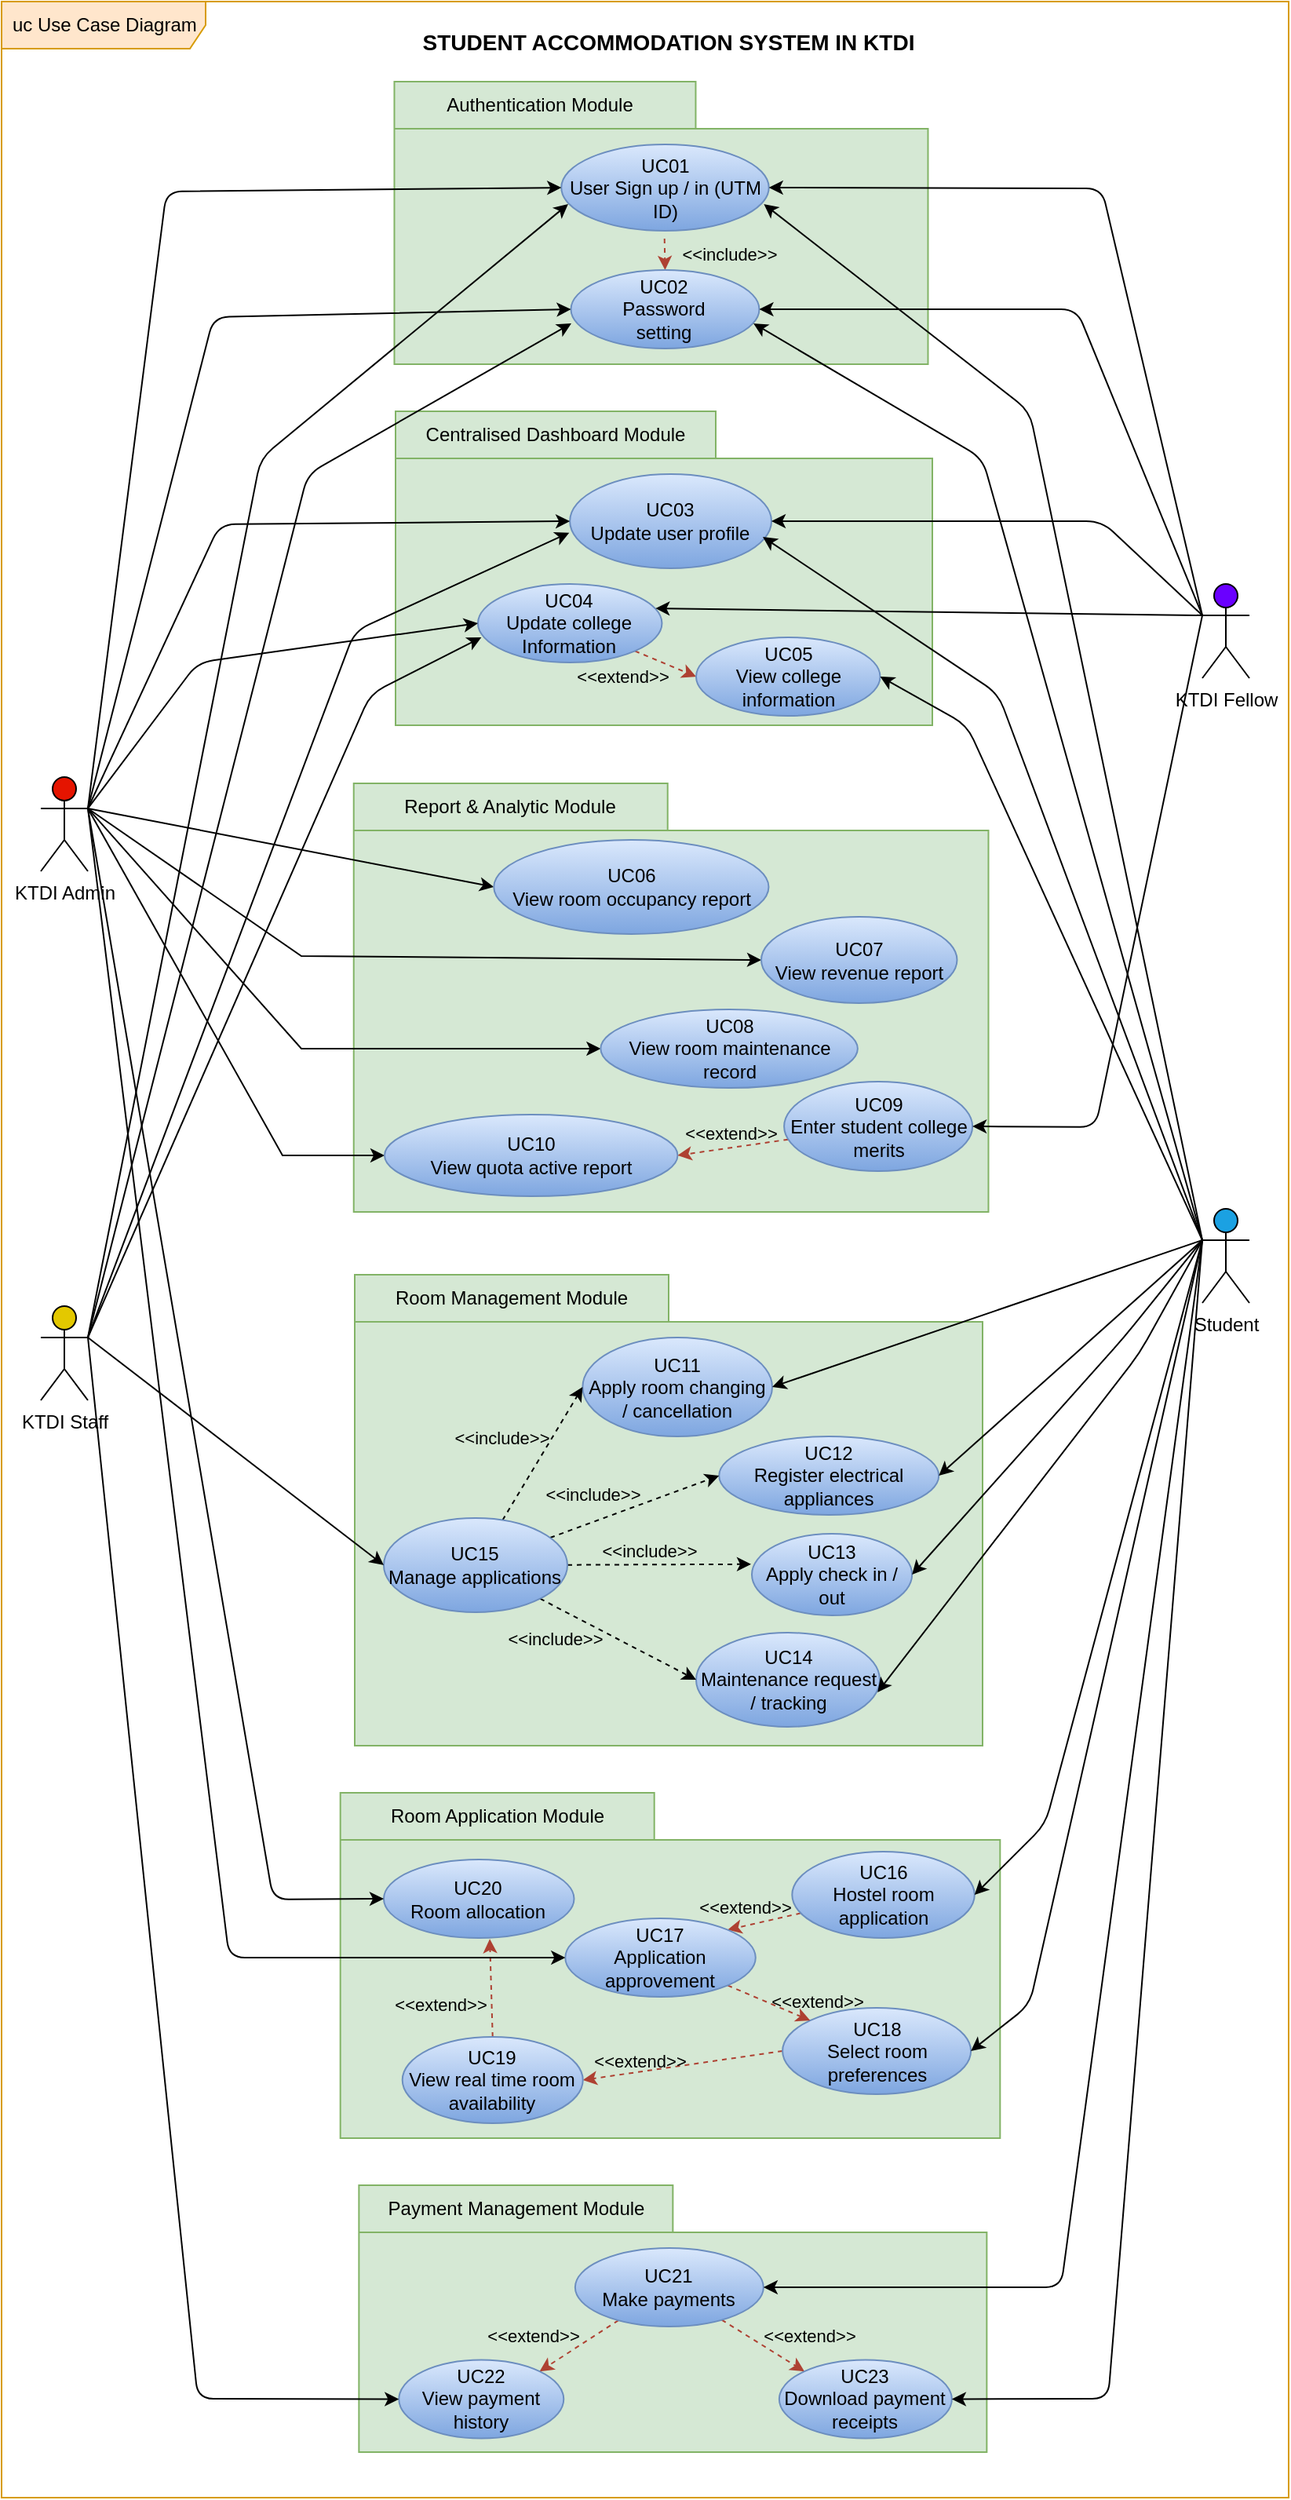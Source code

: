 <mxfile version="21.2.8" type="device" pages="3">
  <diagram id="UMS9nKY7Dt_vSzlsI9hF" name="use_case">
    <mxGraphModel dx="1016" dy="579" grid="0" gridSize="10" guides="1" tooltips="1" connect="1" arrows="1" fold="1" page="1" pageScale="1" pageWidth="850" pageHeight="1100" background="#ffffff" math="0" shadow="0">
      <root>
        <mxCell id="0" />
        <mxCell id="1" parent="0" />
        <mxCell id="26JbVEqzZZ2M_qQydOJm-19" value="uc Use Case Diagram" style="shape=umlFrame;whiteSpace=wrap;html=1;width=130;height=30;boundedLbl=1;verticalAlign=middle;align=left;spacingLeft=5;movable=1;resizable=1;rotatable=1;deletable=1;editable=1;connectable=1;fillColor=#ffe6cc;strokeColor=#d79b00;" parent="1" vertex="1">
          <mxGeometry x="15" y="9" width="820" height="1590" as="geometry" />
        </mxCell>
        <mxCell id="bJMHT8rVgH3jV2KobR5U-139" value="" style="shape=folder;fontStyle=1;tabWidth=200;tabHeight=30;tabPosition=left;html=1;boundedLbl=1;fillColor=#d5e8d4;strokeColor=#82b366;" parent="1" vertex="1">
          <mxGeometry x="239.36" y="507" width="404.38" height="273" as="geometry" />
        </mxCell>
        <mxCell id="hUfpUf2KetmlCpsWB5_w-19" style="rounded=0;orthogonalLoop=1;jettySize=auto;html=1;entryX=0;entryY=0.5;entryDx=0;entryDy=0;exitX=1;exitY=0.333;exitDx=0;exitDy=0;exitPerimeter=0;" edge="1" parent="1" source="bJMHT8rVgH3jV2KobR5U-130" target="bJMHT8rVgH3jV2KobR5U-166">
          <mxGeometry relative="1" as="geometry">
            <mxPoint x="79" y="522" as="sourcePoint" />
          </mxGeometry>
        </mxCell>
        <mxCell id="hUfpUf2KetmlCpsWB5_w-20" style="rounded=0;orthogonalLoop=1;jettySize=auto;html=1;entryX=0;entryY=0.5;entryDx=0;entryDy=0;exitX=1;exitY=0.333;exitDx=0;exitDy=0;exitPerimeter=0;" edge="1" parent="1" source="bJMHT8rVgH3jV2KobR5U-130" target="bJMHT8rVgH3jV2KobR5U-182">
          <mxGeometry relative="1" as="geometry">
            <Array as="points">
              <mxPoint x="206" y="617" />
            </Array>
          </mxGeometry>
        </mxCell>
        <mxCell id="hUfpUf2KetmlCpsWB5_w-21" style="rounded=0;orthogonalLoop=1;jettySize=auto;html=1;entryX=0;entryY=0.5;entryDx=0;entryDy=0;exitX=1;exitY=0.333;exitDx=0;exitDy=0;exitPerimeter=0;" edge="1" parent="1" source="bJMHT8rVgH3jV2KobR5U-130" target="bJMHT8rVgH3jV2KobR5U-175">
          <mxGeometry relative="1" as="geometry">
            <Array as="points">
              <mxPoint x="206" y="676" />
            </Array>
          </mxGeometry>
        </mxCell>
        <mxCell id="hUfpUf2KetmlCpsWB5_w-22" style="rounded=0;orthogonalLoop=1;jettySize=auto;html=1;entryX=0;entryY=0.5;entryDx=0;entryDy=0;exitX=1;exitY=0.333;exitDx=0;exitDy=0;exitPerimeter=0;" edge="1" parent="1" source="bJMHT8rVgH3jV2KobR5U-130" target="E0ZFKpVbwkk2b9CQsdlB-40">
          <mxGeometry relative="1" as="geometry">
            <Array as="points">
              <mxPoint x="194" y="744" />
            </Array>
          </mxGeometry>
        </mxCell>
        <mxCell id="bJMHT8rVgH3jV2KobR5U-130" value="KTDI Admin" style="shape=umlActor;verticalLabelPosition=bottom;verticalAlign=top;html=1;fillColor=#e51400;fontColor=#000000;strokeColor=#000000;" parent="1" vertex="1">
          <mxGeometry x="40" y="503" width="30" height="60" as="geometry" />
        </mxCell>
        <mxCell id="bJMHT8rVgH3jV2KobR5U-131" value="KTDI Staff" style="shape=umlActor;verticalLabelPosition=bottom;verticalAlign=top;html=1;fillColor=#e3c800;fontColor=#000000;strokeColor=#000000;" parent="1" vertex="1">
          <mxGeometry x="40" y="840" width="30" height="60" as="geometry" />
        </mxCell>
        <mxCell id="bJMHT8rVgH3jV2KobR5U-132" value="Student" style="shape=umlActor;verticalLabelPosition=bottom;verticalAlign=top;html=1;fillColor=#1ba1e2;fontColor=#000000;strokeColor=#000000;" parent="1" vertex="1">
          <mxGeometry x="780" y="778" width="30" height="60" as="geometry" />
        </mxCell>
        <mxCell id="bJMHT8rVgH3jV2KobR5U-134" value="" style="shape=folder;fontStyle=1;tabWidth=192;tabHeight=30;tabPosition=left;html=1;boundedLbl=1;fillColor=#d5e8d4;strokeColor=#82b366;" parent="1" vertex="1">
          <mxGeometry x="265.24" y="60" width="340" height="180" as="geometry" />
        </mxCell>
        <mxCell id="bJMHT8rVgH3jV2KobR5U-136" value="UC01&lt;br&gt;User Sign up / in (UTM ID)" style="ellipse;whiteSpace=wrap;html=1;fillColor=#dae8fc;strokeColor=#6c8ebf;gradientColor=#7ea6e0;" parent="bJMHT8rVgH3jV2KobR5U-134" vertex="1">
          <mxGeometry x="106.38" y="40" width="132.24" height="55" as="geometry" />
        </mxCell>
        <mxCell id="bJMHT8rVgH3jV2KobR5U-155" value="&amp;lt;&amp;lt;include&amp;gt;&amp;gt;" style="text;html=1;strokeColor=none;fillColor=none;align=center;verticalAlign=middle;whiteSpace=wrap;rounded=0;fontSize=11;rotation=0;fontColor=#000000;" parent="bJMHT8rVgH3jV2KobR5U-134" vertex="1">
          <mxGeometry x="184.12" y="95" width="60" height="30" as="geometry" />
        </mxCell>
        <mxCell id="bJMHT8rVgH3jV2KobR5U-137" value="Authentication Module" style="text;html=1;strokeColor=none;fillColor=none;align=center;verticalAlign=middle;whiteSpace=wrap;rounded=0;fontColor=#000000;" parent="bJMHT8rVgH3jV2KobR5U-134" vertex="1">
          <mxGeometry width="186" height="30" as="geometry" />
        </mxCell>
        <mxCell id="bJMHT8rVgH3jV2KobR5U-140" value="Report &amp;amp; Analytic Module" style="text;html=1;strokeColor=none;fillColor=none;align=center;verticalAlign=middle;whiteSpace=wrap;rounded=0;fontColor=#000000;" parent="1" vertex="1">
          <mxGeometry x="238.74" y="507" width="200" height="30" as="geometry" />
        </mxCell>
        <mxCell id="bJMHT8rVgH3jV2KobR5U-141" value="" style="shape=folder;fontStyle=1;tabWidth=200;tabHeight=30;tabPosition=left;html=1;boundedLbl=1;fillColor=#d5e8d4;strokeColor=#82b366;" parent="1" vertex="1">
          <mxGeometry x="240" y="820" width="400" height="300" as="geometry" />
        </mxCell>
        <mxCell id="bJMHT8rVgH3jV2KobR5U-142" value="Room Management Module" style="text;html=1;strokeColor=none;fillColor=none;align=center;verticalAlign=middle;whiteSpace=wrap;rounded=0;fontColor=#000000;" parent="1" vertex="1">
          <mxGeometry x="240.0" y="820" width="200" height="30" as="geometry" />
        </mxCell>
        <mxCell id="bJMHT8rVgH3jV2KobR5U-143" value="" style="shape=folder;fontStyle=1;tabWidth=200;tabHeight=30;tabPosition=left;html=1;boundedLbl=1;fillColor=#d5e8d4;strokeColor=#82b366;" parent="1" vertex="1">
          <mxGeometry x="242.68" y="1400" width="400" height="170" as="geometry" />
        </mxCell>
        <mxCell id="bJMHT8rVgH3jV2KobR5U-144" value="Payment Management Module" style="text;html=1;strokeColor=none;fillColor=none;align=center;verticalAlign=middle;whiteSpace=wrap;rounded=0;fontColor=#000000;" parent="1" vertex="1">
          <mxGeometry x="242.68" y="1400" width="200" height="30" as="geometry" />
        </mxCell>
        <mxCell id="E0ZFKpVbwkk2b9CQsdlB-30" style="edgeStyle=none;html=1;entryX=0.5;entryY=0;entryDx=0;entryDy=0;dashed=1;fontColor=#000000;fillColor=#fad9d5;strokeColor=#ae4132;" parent="1" target="bJMHT8rVgH3jV2KobR5U-150" edge="1">
          <mxGeometry relative="1" as="geometry">
            <mxPoint x="437.36" y="160" as="sourcePoint" />
          </mxGeometry>
        </mxCell>
        <mxCell id="bJMHT8rVgH3jV2KobR5U-150" value="" style="ellipse;whiteSpace=wrap;html=1;fillColor=#dae8fc;movable=1;resizable=1;rotatable=1;deletable=1;editable=1;connectable=1;strokeColor=#6c8ebf;gradientColor=#7ea6e0;" parent="1" vertex="1">
          <mxGeometry x="377.74" y="180" width="120" height="50" as="geometry" />
        </mxCell>
        <mxCell id="bJMHT8rVgH3jV2KobR5U-151" value="UC02&lt;br&gt;Password setting" style="text;html=1;strokeColor=none;fillColor=none;align=center;verticalAlign=middle;whiteSpace=wrap;rounded=0;movable=1;resizable=1;rotatable=1;deletable=1;editable=1;connectable=1;fontColor=#000000;" parent="1" vertex="1">
          <mxGeometry x="402.12" y="190" width="70" height="30" as="geometry" />
        </mxCell>
        <mxCell id="x79afCuYZmPgpUrkepex-24" style="edgeStyle=none;html=1;entryX=0;entryY=0;entryDx=0;entryDy=0;dashed=1;fontColor=#000000;fillColor=#fad9d5;strokeColor=#ae4132;" parent="1" source="bJMHT8rVgH3jV2KobR5U-154" target="bJMHT8rVgH3jV2KobR5U-171" edge="1">
          <mxGeometry relative="1" as="geometry" />
        </mxCell>
        <mxCell id="x79afCuYZmPgpUrkepex-25" style="edgeStyle=none;html=1;entryX=1;entryY=0;entryDx=0;entryDy=0;dashed=1;fontColor=#000000;fillColor=#fad9d5;strokeColor=#ae4132;" parent="1" source="bJMHT8rVgH3jV2KobR5U-154" target="bJMHT8rVgH3jV2KobR5U-178" edge="1">
          <mxGeometry relative="1" as="geometry" />
        </mxCell>
        <mxCell id="bJMHT8rVgH3jV2KobR5U-154" value="UC21&lt;br&gt;Make payments" style="ellipse;whiteSpace=wrap;html=1;fillColor=#dae8fc;strokeColor=#6c8ebf;gradientColor=#7ea6e0;" parent="1" vertex="1">
          <mxGeometry x="380.43" y="1440" width="120" height="50" as="geometry" />
        </mxCell>
        <mxCell id="bJMHT8rVgH3jV2KobR5U-166" value="UC06&lt;br&gt;View room occupancy report" style="ellipse;whiteSpace=wrap;html=1;fillColor=#dae8fc;strokeColor=#6c8ebf;gradientColor=#7ea6e0;" parent="1" vertex="1">
          <mxGeometry x="328.63" y="543" width="175.11" height="60" as="geometry" />
        </mxCell>
        <mxCell id="bJMHT8rVgH3jV2KobR5U-169" value="UC13&lt;br&gt;Apply check in / out" style="ellipse;whiteSpace=wrap;html=1;fillColor=#dae8fc;strokeColor=#6c8ebf;gradientColor=#7ea6e0;" parent="1" vertex="1">
          <mxGeometry x="493" y="985" width="102.08" height="52" as="geometry" />
        </mxCell>
        <mxCell id="bJMHT8rVgH3jV2KobR5U-171" value="UC23&lt;br&gt;Download payment receipts" style="ellipse;whiteSpace=wrap;html=1;fillColor=#dae8fc;strokeColor=#6c8ebf;gradientColor=#7ea6e0;" parent="1" vertex="1">
          <mxGeometry x="510.43" y="1511.25" width="110" height="50" as="geometry" />
        </mxCell>
        <mxCell id="bJMHT8rVgH3jV2KobR5U-174" value="UC14&lt;br&gt;Maintenance request / tracking" style="ellipse;whiteSpace=wrap;html=1;fillColor=#dae8fc;strokeColor=#6c8ebf;gradientColor=#7ea6e0;" parent="1" vertex="1">
          <mxGeometry x="457.5" y="1048" width="117.01" height="60" as="geometry" />
        </mxCell>
        <mxCell id="bJMHT8rVgH3jV2KobR5U-175" value="UC08&lt;br&gt;View room maintenance record" style="ellipse;whiteSpace=wrap;html=1;fillColor=#dae8fc;strokeColor=#6c8ebf;gradientColor=#7ea6e0;" parent="1" vertex="1">
          <mxGeometry x="396.68" y="651" width="163.75" height="50" as="geometry" />
        </mxCell>
        <mxCell id="bJMHT8rVgH3jV2KobR5U-178" value="UC22&lt;br&gt;View payment history" style="ellipse;whiteSpace=wrap;html=1;fillColor=#dae8fc;strokeColor=#6c8ebf;gradientColor=#7ea6e0;" parent="1" vertex="1">
          <mxGeometry x="268.14" y="1511.25" width="105" height="50" as="geometry" />
        </mxCell>
        <mxCell id="bJMHT8rVgH3jV2KobR5U-182" value="UC07&lt;br&gt;View revenue report" style="ellipse;whiteSpace=wrap;html=1;fillColor=#dae8fc;strokeColor=#6c8ebf;gradientColor=#7ea6e0;" parent="1" vertex="1">
          <mxGeometry x="499" y="592" width="124.74" height="55" as="geometry" />
        </mxCell>
        <mxCell id="18" value="UC11&lt;br&gt;Apply room changing / cancellation" style="ellipse;whiteSpace=wrap;html=1;fillColor=#dae8fc;strokeColor=#6c8ebf;gradientColor=#7ea6e0;" parent="1" vertex="1">
          <mxGeometry x="385.19" y="860" width="120.81" height="63" as="geometry" />
        </mxCell>
        <mxCell id="19" value="UC12&lt;br&gt;Register electrical appliances" style="ellipse;whiteSpace=wrap;html=1;fillColor=#dae8fc;strokeColor=#6c8ebf;gradientColor=#7ea6e0;" parent="1" vertex="1">
          <mxGeometry x="472.12" y="923" width="140" height="50" as="geometry" />
        </mxCell>
        <mxCell id="E0ZFKpVbwkk2b9CQsdlB-31" style="edgeStyle=none;html=1;entryX=0.976;entryY=0.691;entryDx=0;entryDy=0;exitX=0;exitY=0.333;exitDx=0;exitDy=0;exitPerimeter=0;entryPerimeter=0;fontColor=#000000;strokeColor=#000000;" parent="1" source="bJMHT8rVgH3jV2KobR5U-132" target="bJMHT8rVgH3jV2KobR5U-136" edge="1">
          <mxGeometry relative="1" as="geometry">
            <mxPoint x="770" y="600" as="sourcePoint" />
            <Array as="points">
              <mxPoint x="670" y="270" />
            </Array>
          </mxGeometry>
        </mxCell>
        <mxCell id="E0ZFKpVbwkk2b9CQsdlB-32" style="edgeStyle=none;html=1;entryX=0;entryY=0.5;entryDx=0;entryDy=0;exitX=1;exitY=0.333;exitDx=0;exitDy=0;exitPerimeter=0;strokeColor=#000000;fontColor=#000000;" parent="1" source="bJMHT8rVgH3jV2KobR5U-130" target="bJMHT8rVgH3jV2KobR5U-136" edge="1">
          <mxGeometry relative="1" as="geometry">
            <mxPoint x="100" y="340" as="sourcePoint" />
            <Array as="points">
              <mxPoint x="120" y="130" />
            </Array>
          </mxGeometry>
        </mxCell>
        <mxCell id="E0ZFKpVbwkk2b9CQsdlB-40" value="UC10&lt;br&gt;View quota active report" style="ellipse;whiteSpace=wrap;html=1;fillColor=#dae8fc;strokeColor=#6c8ebf;gradientColor=#7ea6e0;" parent="1" vertex="1">
          <mxGeometry x="259" y="718" width="186.74" height="52" as="geometry" />
        </mxCell>
        <mxCell id="E0ZFKpVbwkk2b9CQsdlB-43" style="edgeStyle=none;html=1;entryX=1;entryY=0.5;entryDx=0;entryDy=0;dashed=1;fontColor=#000000;fillColor=#fad9d5;strokeColor=#ae4132;" parent="1" source="E0ZFKpVbwkk2b9CQsdlB-42" target="E0ZFKpVbwkk2b9CQsdlB-40" edge="1">
          <mxGeometry relative="1" as="geometry" />
        </mxCell>
        <mxCell id="E0ZFKpVbwkk2b9CQsdlB-42" value="UC09&lt;br&gt;Enter student college merits" style="ellipse;whiteSpace=wrap;html=1;fillColor=#dae8fc;strokeColor=#6c8ebf;gradientColor=#7ea6e0;" parent="1" vertex="1">
          <mxGeometry x="513.56" y="697" width="120" height="57" as="geometry" />
        </mxCell>
        <mxCell id="E0ZFKpVbwkk2b9CQsdlB-67" style="edgeStyle=none;html=1;entryX=1;entryY=0.5;entryDx=0;entryDy=0;exitX=0;exitY=0.333;exitDx=0;exitDy=0;exitPerimeter=0;fontColor=#000000;strokeColor=#000000;" parent="1" source="E0ZFKpVbwkk2b9CQsdlB-65" target="bJMHT8rVgH3jV2KobR5U-136" edge="1">
          <mxGeometry relative="1" as="geometry">
            <mxPoint x="740" y="310" as="sourcePoint" />
            <Array as="points">
              <mxPoint x="716" y="128" />
            </Array>
          </mxGeometry>
        </mxCell>
        <mxCell id="UlYFYkiMUmtQ9-Gsjq0C-30" style="edgeStyle=none;html=1;entryX=1;entryY=0.5;entryDx=0;entryDy=0;exitX=0;exitY=0.333;exitDx=0;exitDy=0;exitPerimeter=0;fontColor=#000000;strokeColor=#000000;" parent="1" source="E0ZFKpVbwkk2b9CQsdlB-65" target="bJMHT8rVgH3jV2KobR5U-150" edge="1">
          <mxGeometry relative="1" as="geometry">
            <Array as="points">
              <mxPoint x="700" y="205" />
            </Array>
          </mxGeometry>
        </mxCell>
        <mxCell id="UlYFYkiMUmtQ9-Gsjq0C-42" style="edgeStyle=none;html=1;entryX=1;entryY=0.5;entryDx=0;entryDy=0;exitX=0;exitY=0.333;exitDx=0;exitDy=0;exitPerimeter=0;fontColor=#000000;strokeColor=#000000;" parent="1" source="E0ZFKpVbwkk2b9CQsdlB-65" target="E0ZFKpVbwkk2b9CQsdlB-42" edge="1">
          <mxGeometry relative="1" as="geometry">
            <Array as="points">
              <mxPoint x="712" y="726" />
            </Array>
          </mxGeometry>
        </mxCell>
        <mxCell id="E0ZFKpVbwkk2b9CQsdlB-65" value="KTDI Fellow" style="shape=umlActor;verticalLabelPosition=bottom;verticalAlign=top;html=1;outlineConnect=0;fillColor=#6a00ff;fontColor=#000000;strokeColor=#000000;" parent="1" vertex="1">
          <mxGeometry x="780" y="380" width="30" height="60" as="geometry" />
        </mxCell>
        <mxCell id="E0ZFKpVbwkk2b9CQsdlB-74" style="edgeStyle=none;html=1;entryX=0.033;entryY=0.691;entryDx=0;entryDy=0;exitX=1;exitY=0.333;exitDx=0;exitDy=0;exitPerimeter=0;entryPerimeter=0;strokeColor=#000000;fontColor=#000000;" parent="1" source="bJMHT8rVgH3jV2KobR5U-131" target="bJMHT8rVgH3jV2KobR5U-136" edge="1">
          <mxGeometry relative="1" as="geometry">
            <mxPoint x="390" y="118.596" as="targetPoint" />
            <mxPoint x="90" y="640" as="sourcePoint" />
            <Array as="points">
              <mxPoint x="180" y="300" />
            </Array>
          </mxGeometry>
        </mxCell>
        <mxCell id="AR3hY_t0IXQOkz2zPapQ-29" value="&lt;span style=&quot;font-size: 14px;&quot;&gt;&lt;b&gt;STUDENT ACCOMMODATION SYSTEM IN KTDI&lt;/b&gt;&lt;/span&gt;" style="text;html=1;strokeColor=none;fillColor=none;align=center;verticalAlign=middle;whiteSpace=wrap;rounded=0;fontColor=#000000;" parent="1" vertex="1">
          <mxGeometry x="240" y="20" width="400" height="30" as="geometry" />
        </mxCell>
        <mxCell id="uFm_Vl3hLcKHGPN8OlWz-34" value="&amp;lt;&amp;lt;extend&amp;gt;&amp;gt;" style="text;html=1;strokeColor=none;fillColor=none;align=center;verticalAlign=middle;whiteSpace=wrap;rounded=0;fontSize=11;rotation=0;fontColor=#000000;" parent="1" vertex="1">
          <mxGeometry x="450.43" y="715" width="60" height="30" as="geometry" />
        </mxCell>
        <mxCell id="UlYFYkiMUmtQ9-Gsjq0C-19" value="" style="shape=folder;fontStyle=1;tabWidth=204;tabHeight=30;tabPosition=left;html=1;boundedLbl=1;fillColor=#d5e8d4;strokeColor=#82b366;" parent="1" vertex="1">
          <mxGeometry x="266" y="270" width="342" height="200" as="geometry" />
        </mxCell>
        <mxCell id="UlYFYkiMUmtQ9-Gsjq0C-20" value="Centralised Dashboard Module" style="text;html=1;strokeColor=none;fillColor=none;align=center;verticalAlign=middle;whiteSpace=wrap;rounded=0;fontColor=#000000;" parent="1" vertex="1">
          <mxGeometry x="264.45" y="270" width="207.67" height="30" as="geometry" />
        </mxCell>
        <mxCell id="UlYFYkiMUmtQ9-Gsjq0C-21" value="UC03&lt;br&gt;Update user profile" style="ellipse;whiteSpace=wrap;html=1;fillColor=#dae8fc;strokeColor=#6c8ebf;gradientColor=#7ea6e0;" parent="1" vertex="1">
          <mxGeometry x="377.06" y="310" width="128.45" height="60" as="geometry" />
        </mxCell>
        <mxCell id="1xm52-uuKr4sskTgwOkE-45" style="edgeStyle=none;html=1;entryX=0;entryY=0.5;entryDx=0;entryDy=0;dashed=1;exitX=1;exitY=1;exitDx=0;exitDy=0;fontColor=#000000;fillColor=#fad9d5;strokeColor=#ae4132;" parent="1" source="UlYFYkiMUmtQ9-Gsjq0C-23" target="1xm52-uuKr4sskTgwOkE-43" edge="1">
          <mxGeometry relative="1" as="geometry" />
        </mxCell>
        <mxCell id="UlYFYkiMUmtQ9-Gsjq0C-23" value="UC04&lt;br&gt;Update college Information" style="ellipse;whiteSpace=wrap;html=1;fillColor=#dae8fc;strokeColor=#6c8ebf;gradientColor=#7ea6e0;" parent="1" vertex="1">
          <mxGeometry x="318.47" y="380" width="117.26" height="50" as="geometry" />
        </mxCell>
        <mxCell id="UlYFYkiMUmtQ9-Gsjq0C-29" style="edgeStyle=none;html=1;entryX=0;entryY=0.5;entryDx=0;entryDy=0;exitX=1;exitY=0.333;exitDx=0;exitDy=0;exitPerimeter=0;strokeColor=#000000;fontColor=#000000;" parent="1" source="bJMHT8rVgH3jV2KobR5U-130" target="bJMHT8rVgH3jV2KobR5U-150" edge="1">
          <mxGeometry relative="1" as="geometry">
            <mxPoint x="100" y="330" as="sourcePoint" />
            <Array as="points">
              <mxPoint x="150" y="210" />
            </Array>
          </mxGeometry>
        </mxCell>
        <mxCell id="UlYFYkiMUmtQ9-Gsjq0C-31" style="edgeStyle=none;html=1;entryX=0.002;entryY=0.68;entryDx=0;entryDy=0;exitX=1;exitY=0.333;exitDx=0;exitDy=0;exitPerimeter=0;entryPerimeter=0;strokeColor=#000000;fontColor=#000000;" parent="1" source="bJMHT8rVgH3jV2KobR5U-131" target="bJMHT8rVgH3jV2KobR5U-150" edge="1">
          <mxGeometry relative="1" as="geometry">
            <mxPoint x="80" y="630" as="sourcePoint" />
            <Array as="points">
              <mxPoint x="210" y="310" />
            </Array>
          </mxGeometry>
        </mxCell>
        <mxCell id="UlYFYkiMUmtQ9-Gsjq0C-32" style="edgeStyle=none;html=1;entryX=0.969;entryY=0.68;entryDx=0;entryDy=0;exitX=0;exitY=0.333;exitDx=0;exitDy=0;exitPerimeter=0;entryPerimeter=0;fontColor=#000000;strokeColor=#000000;" parent="1" source="bJMHT8rVgH3jV2KobR5U-132" target="bJMHT8rVgH3jV2KobR5U-150" edge="1">
          <mxGeometry relative="1" as="geometry">
            <mxPoint x="780" y="590" as="sourcePoint" />
            <Array as="points">
              <mxPoint x="640" y="300" />
            </Array>
          </mxGeometry>
        </mxCell>
        <mxCell id="UlYFYkiMUmtQ9-Gsjq0C-33" style="edgeStyle=none;html=1;entryX=0;entryY=0.5;entryDx=0;entryDy=0;exitX=1;exitY=0.333;exitDx=0;exitDy=0;exitPerimeter=0;strokeColor=#000000;fontColor=#000000;" parent="1" source="bJMHT8rVgH3jV2KobR5U-130" target="UlYFYkiMUmtQ9-Gsjq0C-21" edge="1">
          <mxGeometry relative="1" as="geometry">
            <mxPoint x="100" y="330" as="sourcePoint" />
            <Array as="points">
              <mxPoint x="154" y="342" />
            </Array>
          </mxGeometry>
        </mxCell>
        <mxCell id="UlYFYkiMUmtQ9-Gsjq0C-34" style="edgeStyle=none;html=1;entryX=1;entryY=0.5;entryDx=0;entryDy=0;exitX=0;exitY=0.333;exitDx=0;exitDy=0;exitPerimeter=0;fontColor=#000000;strokeColor=#000000;" parent="1" source="E0ZFKpVbwkk2b9CQsdlB-65" target="UlYFYkiMUmtQ9-Gsjq0C-21" edge="1">
          <mxGeometry relative="1" as="geometry">
            <Array as="points">
              <mxPoint x="716" y="340" />
            </Array>
          </mxGeometry>
        </mxCell>
        <mxCell id="UlYFYkiMUmtQ9-Gsjq0C-35" style="edgeStyle=none;html=1;exitX=1;exitY=0.333;exitDx=0;exitDy=0;exitPerimeter=0;entryX=-0.003;entryY=0.622;entryDx=0;entryDy=0;entryPerimeter=0;strokeColor=#000000;fontColor=#000000;" parent="1" source="bJMHT8rVgH3jV2KobR5U-131" target="UlYFYkiMUmtQ9-Gsjq0C-21" edge="1">
          <mxGeometry relative="1" as="geometry">
            <mxPoint x="370" y="350" as="targetPoint" />
            <mxPoint x="80" y="630" as="sourcePoint" />
            <Array as="points">
              <mxPoint x="240" y="410" />
            </Array>
          </mxGeometry>
        </mxCell>
        <mxCell id="UlYFYkiMUmtQ9-Gsjq0C-36" style="edgeStyle=none;html=1;exitX=0;exitY=0.333;exitDx=0;exitDy=0;exitPerimeter=0;fontColor=#000000;strokeColor=#000000;" parent="1" source="bJMHT8rVgH3jV2KobR5U-132" edge="1">
          <mxGeometry relative="1" as="geometry">
            <mxPoint x="500" y="350" as="targetPoint" />
            <Array as="points">
              <mxPoint x="650" y="450" />
            </Array>
          </mxGeometry>
        </mxCell>
        <mxCell id="UlYFYkiMUmtQ9-Gsjq0C-37" style="edgeStyle=none;html=1;entryX=0;entryY=0.5;entryDx=0;entryDy=0;exitX=1;exitY=0.333;exitDx=0;exitDy=0;exitPerimeter=0;strokeColor=#000000;fontColor=#000000;" parent="1" source="bJMHT8rVgH3jV2KobR5U-130" target="UlYFYkiMUmtQ9-Gsjq0C-23" edge="1">
          <mxGeometry relative="1" as="geometry">
            <Array as="points">
              <mxPoint x="140" y="430" />
            </Array>
          </mxGeometry>
        </mxCell>
        <mxCell id="UlYFYkiMUmtQ9-Gsjq0C-38" style="edgeStyle=none;html=1;exitX=1;exitY=0.333;exitDx=0;exitDy=0;exitPerimeter=0;entryX=0.019;entryY=0.68;entryDx=0;entryDy=0;entryPerimeter=0;strokeColor=#000000;fontColor=#000000;" parent="1" source="bJMHT8rVgH3jV2KobR5U-131" target="UlYFYkiMUmtQ9-Gsjq0C-23" edge="1">
          <mxGeometry relative="1" as="geometry">
            <mxPoint x="370" y="430" as="targetPoint" />
            <mxPoint x="120" y="740" as="sourcePoint" />
            <Array as="points">
              <mxPoint x="250" y="450" />
            </Array>
          </mxGeometry>
        </mxCell>
        <mxCell id="UlYFYkiMUmtQ9-Gsjq0C-39" style="edgeStyle=none;html=1;entryX=0.965;entryY=0.311;entryDx=0;entryDy=0;exitX=0;exitY=0.333;exitDx=0;exitDy=0;exitPerimeter=0;entryPerimeter=0;fontColor=#000000;strokeColor=#000000;" parent="1" source="E0ZFKpVbwkk2b9CQsdlB-65" target="UlYFYkiMUmtQ9-Gsjq0C-23" edge="1">
          <mxGeometry relative="1" as="geometry">
            <Array as="points" />
          </mxGeometry>
        </mxCell>
        <mxCell id="UlYFYkiMUmtQ9-Gsjq0C-43" value="" style="shape=folder;fontStyle=1;tabWidth=200;tabHeight=30;tabPosition=left;html=1;boundedLbl=1;fillColor=#d5e8d4;strokeColor=#82b366;" parent="1" vertex="1">
          <mxGeometry x="230.84" y="1150" width="420.32" height="220" as="geometry" />
        </mxCell>
        <mxCell id="1xm52-uuKr4sskTgwOkE-37" style="edgeStyle=none;html=1;entryX=1;entryY=0.5;entryDx=0;entryDy=0;dashed=1;exitX=0;exitY=0.5;exitDx=0;exitDy=0;fontColor=#000000;fillColor=#fad9d5;strokeColor=#ae4132;" parent="1" source="UlYFYkiMUmtQ9-Gsjq0C-45" target="UlYFYkiMUmtQ9-Gsjq0C-47" edge="1">
          <mxGeometry relative="1" as="geometry" />
        </mxCell>
        <mxCell id="UlYFYkiMUmtQ9-Gsjq0C-45" value="UC18&lt;br&gt;Select room preferences" style="ellipse;whiteSpace=wrap;html=1;fillColor=#dae8fc;strokeColor=#6c8ebf;gradientColor=#7ea6e0;" parent="1" vertex="1">
          <mxGeometry x="512.56" y="1287" width="120" height="55" as="geometry" />
        </mxCell>
        <mxCell id="1xm52-uuKr4sskTgwOkE-38" style="edgeStyle=none;html=1;exitX=0.5;exitY=0;exitDx=0;exitDy=0;entryX=0.557;entryY=1.013;entryDx=0;entryDy=0;dashed=1;entryPerimeter=0;fontColor=#000000;fillColor=#fad9d5;strokeColor=#ae4132;" parent="1" source="UlYFYkiMUmtQ9-Gsjq0C-47" target="UlYFYkiMUmtQ9-Gsjq0C-48" edge="1">
          <mxGeometry relative="1" as="geometry" />
        </mxCell>
        <mxCell id="UlYFYkiMUmtQ9-Gsjq0C-47" value="UC19&lt;br&gt;View real time room availability" style="ellipse;whiteSpace=wrap;html=1;fillColor=#dae8fc;strokeColor=#6c8ebf;gradientColor=#7ea6e0;" parent="1" vertex="1">
          <mxGeometry x="270.36" y="1305.5" width="115.01" height="55" as="geometry" />
        </mxCell>
        <mxCell id="UlYFYkiMUmtQ9-Gsjq0C-48" value="UC20&lt;br&gt;Room allocation" style="ellipse;whiteSpace=wrap;html=1;fillColor=#dae8fc;strokeColor=#6c8ebf;gradientColor=#7ea6e0;" parent="1" vertex="1">
          <mxGeometry x="258.49" y="1192.5" width="121.26" height="50" as="geometry" />
        </mxCell>
        <mxCell id="x79afCuYZmPgpUrkepex-20" style="edgeStyle=none;html=1;entryX=1;entryY=0;entryDx=0;entryDy=0;dashed=1;fontColor=#000000;fillColor=#fad9d5;strokeColor=#ae4132;" parent="1" source="UlYFYkiMUmtQ9-Gsjq0C-50" target="x79afCuYZmPgpUrkepex-19" edge="1">
          <mxGeometry relative="1" as="geometry" />
        </mxCell>
        <mxCell id="UlYFYkiMUmtQ9-Gsjq0C-50" value="UC16&lt;br&gt;Hostel room application" style="ellipse;whiteSpace=wrap;html=1;fillColor=#dae8fc;strokeColor=#6c8ebf;gradientColor=#7ea6e0;" parent="1" vertex="1">
          <mxGeometry x="518.66" y="1187.5" width="116.24" height="55" as="geometry" />
        </mxCell>
        <mxCell id="UlYFYkiMUmtQ9-Gsjq0C-51" value="Room Application Module" style="text;html=1;strokeColor=none;fillColor=none;align=center;verticalAlign=middle;whiteSpace=wrap;rounded=0;fontColor=#000000;" parent="1" vertex="1">
          <mxGeometry x="230.84" y="1150" width="200" height="30" as="geometry" />
        </mxCell>
        <mxCell id="vXoiotKaJcH3RGOQkRBn-19" style="edgeStyle=none;html=1;entryX=1;entryY=0.5;entryDx=0;entryDy=0;exitX=0;exitY=0.333;exitDx=0;exitDy=0;exitPerimeter=0;fontColor=#000000;strokeColor=#000000;" parent="1" source="bJMHT8rVgH3jV2KobR5U-132" target="18" edge="1">
          <mxGeometry relative="1" as="geometry">
            <Array as="points" />
          </mxGeometry>
        </mxCell>
        <mxCell id="1xm52-uuKr4sskTgwOkE-19" style="edgeStyle=none;html=1;entryX=1;entryY=0.5;entryDx=0;entryDy=0;exitX=0;exitY=0.333;exitDx=0;exitDy=0;exitPerimeter=0;fontColor=#000000;strokeColor=#000000;" parent="1" source="bJMHT8rVgH3jV2KobR5U-132" target="19" edge="1">
          <mxGeometry relative="1" as="geometry">
            <mxPoint x="780" y="590" as="sourcePoint" />
            <Array as="points" />
          </mxGeometry>
        </mxCell>
        <mxCell id="1xm52-uuKr4sskTgwOkE-24" style="edgeStyle=none;html=1;entryX=1;entryY=0.5;entryDx=0;entryDy=0;exitX=0;exitY=0.333;exitDx=0;exitDy=0;exitPerimeter=0;fontColor=#000000;strokeColor=#000000;" parent="1" source="bJMHT8rVgH3jV2KobR5U-132" target="bJMHT8rVgH3jV2KobR5U-169" edge="1">
          <mxGeometry relative="1" as="geometry">
            <Array as="points">
              <mxPoint x="730" y="860" />
            </Array>
          </mxGeometry>
        </mxCell>
        <mxCell id="1xm52-uuKr4sskTgwOkE-25" style="edgeStyle=none;html=1;entryX=0.988;entryY=0.633;entryDx=0;entryDy=0;entryPerimeter=0;exitX=0;exitY=0.333;exitDx=0;exitDy=0;exitPerimeter=0;fontColor=#000000;strokeColor=#000000;" parent="1" source="bJMHT8rVgH3jV2KobR5U-132" target="bJMHT8rVgH3jV2KobR5U-174" edge="1">
          <mxGeometry relative="1" as="geometry">
            <mxPoint x="780" y="730" as="sourcePoint" />
            <Array as="points">
              <mxPoint x="740" y="870" />
            </Array>
          </mxGeometry>
        </mxCell>
        <mxCell id="1xm52-uuKr4sskTgwOkE-26" style="edgeStyle=none;html=1;entryX=0;entryY=0.5;entryDx=0;entryDy=0;exitX=1;exitY=0.333;exitDx=0;exitDy=0;exitPerimeter=0;strokeColor=#000000;fontColor=#000000;" parent="1" source="bJMHT8rVgH3jV2KobR5U-130" target="UlYFYkiMUmtQ9-Gsjq0C-48" edge="1">
          <mxGeometry relative="1" as="geometry">
            <Array as="points">
              <mxPoint x="188" y="1218" />
            </Array>
          </mxGeometry>
        </mxCell>
        <mxCell id="1xm52-uuKr4sskTgwOkE-27" style="edgeStyle=none;html=1;entryX=1;entryY=0.5;entryDx=0;entryDy=0;exitX=0;exitY=0.333;exitDx=0;exitDy=0;exitPerimeter=0;fontColor=#000000;strokeColor=#000000;" parent="1" source="bJMHT8rVgH3jV2KobR5U-132" target="UlYFYkiMUmtQ9-Gsjq0C-50" edge="1">
          <mxGeometry relative="1" as="geometry">
            <Array as="points">
              <mxPoint x="680" y="1170" />
            </Array>
          </mxGeometry>
        </mxCell>
        <mxCell id="1xm52-uuKr4sskTgwOkE-28" style="edgeStyle=none;html=1;entryX=1;entryY=0.5;entryDx=0;entryDy=0;exitX=0;exitY=0.333;exitDx=0;exitDy=0;exitPerimeter=0;fontColor=#000000;strokeColor=#000000;" parent="1" source="bJMHT8rVgH3jV2KobR5U-132" target="UlYFYkiMUmtQ9-Gsjq0C-45" edge="1">
          <mxGeometry relative="1" as="geometry">
            <Array as="points">
              <mxPoint x="670" y="1285" />
            </Array>
          </mxGeometry>
        </mxCell>
        <mxCell id="1xm52-uuKr4sskTgwOkE-30" style="edgeStyle=none;html=1;entryX=1;entryY=0.5;entryDx=0;entryDy=0;exitX=0;exitY=0.333;exitDx=0;exitDy=0;exitPerimeter=0;fontColor=#000000;strokeColor=#000000;" parent="1" source="bJMHT8rVgH3jV2KobR5U-132" target="bJMHT8rVgH3jV2KobR5U-154" edge="1">
          <mxGeometry relative="1" as="geometry">
            <Array as="points">
              <mxPoint x="690" y="1465" />
            </Array>
          </mxGeometry>
        </mxCell>
        <mxCell id="1xm52-uuKr4sskTgwOkE-33" style="edgeStyle=none;html=1;entryX=1;entryY=0.5;entryDx=0;entryDy=0;exitX=0;exitY=0.333;exitDx=0;exitDy=0;exitPerimeter=0;fontColor=#000000;strokeColor=#000000;" parent="1" source="bJMHT8rVgH3jV2KobR5U-132" target="bJMHT8rVgH3jV2KobR5U-171" edge="1">
          <mxGeometry relative="1" as="geometry">
            <Array as="points">
              <mxPoint x="720" y="1536" />
            </Array>
          </mxGeometry>
        </mxCell>
        <mxCell id="1xm52-uuKr4sskTgwOkE-35" style="edgeStyle=none;html=1;entryX=0;entryY=0.5;entryDx=0;entryDy=0;exitX=1;exitY=0.333;exitDx=0;exitDy=0;exitPerimeter=0;fontColor=#000000;strokeColor=#000000;" parent="1" source="bJMHT8rVgH3jV2KobR5U-131" target="bJMHT8rVgH3jV2KobR5U-178" edge="1">
          <mxGeometry relative="1" as="geometry">
            <Array as="points">
              <mxPoint x="140" y="1536" />
            </Array>
          </mxGeometry>
        </mxCell>
        <mxCell id="1xm52-uuKr4sskTgwOkE-39" value="&amp;lt;&amp;lt;extend&amp;gt;&amp;gt;" style="text;html=1;strokeColor=none;fillColor=none;align=center;verticalAlign=middle;whiteSpace=wrap;rounded=0;fontSize=11;rotation=0;fontColor=#000000;" parent="1" vertex="1">
          <mxGeometry x="265.37" y="1270" width="60" height="30" as="geometry" />
        </mxCell>
        <mxCell id="1xm52-uuKr4sskTgwOkE-40" value="&amp;lt;&amp;lt;extend&amp;gt;&amp;gt;" style="text;html=1;strokeColor=none;fillColor=none;align=center;verticalAlign=middle;whiteSpace=wrap;rounded=0;fontSize=11;rotation=0;fontColor=#000000;" parent="1" vertex="1">
          <mxGeometry x="391.92" y="1305.5" width="60" height="30" as="geometry" />
        </mxCell>
        <mxCell id="1xm52-uuKr4sskTgwOkE-41" value="&amp;lt;&amp;lt;extend&amp;gt;&amp;gt;" style="text;html=1;strokeColor=none;fillColor=none;align=center;verticalAlign=middle;whiteSpace=wrap;rounded=0;fontSize=11;rotation=0;fontColor=#000000;" parent="1" vertex="1">
          <mxGeometry x="458.66" y="1208" width="60" height="30" as="geometry" />
        </mxCell>
        <mxCell id="1xm52-uuKr4sskTgwOkE-42" value="&amp;lt;&amp;lt;extend&amp;gt;&amp;gt;" style="text;html=1;strokeColor=none;fillColor=none;align=center;verticalAlign=middle;whiteSpace=wrap;rounded=0;fontSize=11;rotation=0;fontColor=#000000;" parent="1" vertex="1">
          <mxGeometry x="324.37" y="1481.25" width="60" height="30" as="geometry" />
        </mxCell>
        <mxCell id="1xm52-uuKr4sskTgwOkE-43" value="UC05&lt;br&gt;View college information" style="ellipse;whiteSpace=wrap;html=1;fillColor=#dae8fc;strokeColor=#6c8ebf;gradientColor=#7ea6e0;" parent="1" vertex="1">
          <mxGeometry x="457.5" y="414" width="117.26" height="50" as="geometry" />
        </mxCell>
        <mxCell id="1xm52-uuKr4sskTgwOkE-44" style="edgeStyle=none;html=1;entryX=1;entryY=0.5;entryDx=0;entryDy=0;exitX=0;exitY=0.333;exitDx=0;exitDy=0;exitPerimeter=0;fontColor=#000000;strokeColor=#000000;" parent="1" source="bJMHT8rVgH3jV2KobR5U-132" target="1xm52-uuKr4sskTgwOkE-43" edge="1">
          <mxGeometry relative="1" as="geometry">
            <Array as="points">
              <mxPoint x="630" y="470" />
            </Array>
          </mxGeometry>
        </mxCell>
        <mxCell id="1xm52-uuKr4sskTgwOkE-46" value="&amp;lt;&amp;lt;extend&amp;gt;&amp;gt;" style="text;html=1;strokeColor=none;fillColor=none;align=center;verticalAlign=middle;whiteSpace=wrap;rounded=0;fontSize=11;rotation=0;fontColor=#000000;" parent="1" vertex="1">
          <mxGeometry x="380.73" y="424" width="60" height="30" as="geometry" />
        </mxCell>
        <mxCell id="x79afCuYZmPgpUrkepex-22" style="edgeStyle=none;html=1;entryX=0;entryY=0;entryDx=0;entryDy=0;dashed=1;exitX=1;exitY=1;exitDx=0;exitDy=0;fontColor=#000000;fillColor=#fad9d5;strokeColor=#ae4132;" parent="1" source="x79afCuYZmPgpUrkepex-19" target="UlYFYkiMUmtQ9-Gsjq0C-45" edge="1">
          <mxGeometry relative="1" as="geometry" />
        </mxCell>
        <mxCell id="x79afCuYZmPgpUrkepex-19" value="UC17&lt;br&gt;Application approvement" style="ellipse;whiteSpace=wrap;html=1;fillColor=#dae8fc;strokeColor=#6c8ebf;gradientColor=#7ea6e0;" parent="1" vertex="1">
          <mxGeometry x="374.14" y="1230" width="121.26" height="50" as="geometry" />
        </mxCell>
        <mxCell id="x79afCuYZmPgpUrkepex-21" style="edgeStyle=none;html=1;entryX=0;entryY=0.5;entryDx=0;entryDy=0;strokeColor=#000000;fontColor=#000000;" parent="1" target="x79afCuYZmPgpUrkepex-19" edge="1">
          <mxGeometry relative="1" as="geometry">
            <Array as="points">
              <mxPoint x="160" y="1255" />
            </Array>
            <mxPoint x="70" y="523" as="sourcePoint" />
          </mxGeometry>
        </mxCell>
        <mxCell id="x79afCuYZmPgpUrkepex-23" value="&amp;lt;&amp;lt;extend&amp;gt;&amp;gt;" style="text;html=1;strokeColor=none;fillColor=none;align=center;verticalAlign=middle;whiteSpace=wrap;rounded=0;fontSize=11;rotation=0;fontColor=#000000;" parent="1" vertex="1">
          <mxGeometry x="504.74" y="1268" width="60" height="30" as="geometry" />
        </mxCell>
        <mxCell id="x79afCuYZmPgpUrkepex-26" value="&amp;lt;&amp;lt;extend&amp;gt;&amp;gt;" style="text;html=1;strokeColor=none;fillColor=none;align=center;verticalAlign=middle;whiteSpace=wrap;rounded=0;fontSize=11;rotation=0;fontColor=#000000;" parent="1" vertex="1">
          <mxGeometry x="500.43" y="1481.25" width="60" height="30" as="geometry" />
        </mxCell>
        <mxCell id="hUfpUf2KetmlCpsWB5_w-25" style="rounded=0;orthogonalLoop=1;jettySize=auto;html=1;entryX=0;entryY=0.5;entryDx=0;entryDy=0;dashed=1;" edge="1" parent="1" source="hUfpUf2KetmlCpsWB5_w-23" target="18">
          <mxGeometry relative="1" as="geometry" />
        </mxCell>
        <mxCell id="hUfpUf2KetmlCpsWB5_w-27" style="rounded=0;orthogonalLoop=1;jettySize=auto;html=1;entryX=0;entryY=0.5;entryDx=0;entryDy=0;dashed=1;" edge="1" parent="1" source="hUfpUf2KetmlCpsWB5_w-23" target="19">
          <mxGeometry relative="1" as="geometry" />
        </mxCell>
        <mxCell id="hUfpUf2KetmlCpsWB5_w-28" style="rounded=0;orthogonalLoop=1;jettySize=auto;html=1;entryX=-0.005;entryY=0.373;entryDx=0;entryDy=0;entryPerimeter=0;dashed=1;" edge="1" parent="1" source="hUfpUf2KetmlCpsWB5_w-23" target="bJMHT8rVgH3jV2KobR5U-169">
          <mxGeometry relative="1" as="geometry" />
        </mxCell>
        <mxCell id="hUfpUf2KetmlCpsWB5_w-29" style="rounded=0;orthogonalLoop=1;jettySize=auto;html=1;entryX=0;entryY=0.5;entryDx=0;entryDy=0;dashed=1;" edge="1" parent="1" source="hUfpUf2KetmlCpsWB5_w-23" target="bJMHT8rVgH3jV2KobR5U-174">
          <mxGeometry relative="1" as="geometry" />
        </mxCell>
        <mxCell id="hUfpUf2KetmlCpsWB5_w-23" value="UC15&lt;br&gt;Manage applications" style="ellipse;whiteSpace=wrap;html=1;fillColor=#dae8fc;strokeColor=#6c8ebf;gradientColor=#7ea6e0;" vertex="1" parent="1">
          <mxGeometry x="258.49" y="975" width="117.01" height="60" as="geometry" />
        </mxCell>
        <mxCell id="hUfpUf2KetmlCpsWB5_w-24" style="rounded=0;orthogonalLoop=1;jettySize=auto;html=1;entryX=0;entryY=0.5;entryDx=0;entryDy=0;exitX=1;exitY=0.333;exitDx=0;exitDy=0;exitPerimeter=0;" edge="1" parent="1" source="bJMHT8rVgH3jV2KobR5U-131" target="hUfpUf2KetmlCpsWB5_w-23">
          <mxGeometry relative="1" as="geometry" />
        </mxCell>
        <mxCell id="hUfpUf2KetmlCpsWB5_w-34" value="&amp;lt;&amp;lt;include&amp;gt;&amp;gt;" style="text;html=1;strokeColor=none;fillColor=none;align=center;verticalAlign=middle;whiteSpace=wrap;rounded=0;fontSize=11;rotation=0;fontColor=#000000;" vertex="1" parent="1">
          <mxGeometry x="304" y="909" width="60" height="30" as="geometry" />
        </mxCell>
        <mxCell id="hUfpUf2KetmlCpsWB5_w-35" value="&amp;lt;&amp;lt;include&amp;gt;&amp;gt;" style="text;html=1;strokeColor=none;fillColor=none;align=center;verticalAlign=middle;whiteSpace=wrap;rounded=0;fontSize=11;rotation=0;fontColor=#000000;" vertex="1" parent="1">
          <mxGeometry x="362" y="945" width="60" height="30" as="geometry" />
        </mxCell>
        <mxCell id="hUfpUf2KetmlCpsWB5_w-36" value="&amp;lt;&amp;lt;include&amp;gt;&amp;gt;" style="text;html=1;strokeColor=none;fillColor=none;align=center;verticalAlign=middle;whiteSpace=wrap;rounded=0;fontSize=11;rotation=0;fontColor=#000000;" vertex="1" parent="1">
          <mxGeometry x="397.5" y="981" width="60" height="30" as="geometry" />
        </mxCell>
        <mxCell id="hUfpUf2KetmlCpsWB5_w-37" value="&amp;lt;&amp;lt;include&amp;gt;&amp;gt;" style="text;html=1;strokeColor=none;fillColor=none;align=center;verticalAlign=middle;whiteSpace=wrap;rounded=0;fontSize=11;rotation=0;fontColor=#000000;" vertex="1" parent="1">
          <mxGeometry x="338.28" y="1037" width="60" height="30" as="geometry" />
        </mxCell>
      </root>
    </mxGraphModel>
  </diagram>
  <diagram id="rMF2I0FMHV4U05aj5x2J" name="sequence_diagram">
    <mxGraphModel dx="986" dy="440" grid="1" gridSize="10" guides="1" tooltips="1" connect="1" arrows="1" fold="1" page="1" pageScale="1" pageWidth="850" pageHeight="1100" math="0" shadow="0">
      <root>
        <mxCell id="0" />
        <mxCell id="1" parent="0" />
        <mxCell id="S5-y5zS6l2NAs_fPD0nN-1" value="Student" style="shape=umlActor;verticalLabelPosition=bottom;verticalAlign=top;html=1;fillColor=#1ba1e2;fontColor=#ffffff;strokeColor=#006EAF;" parent="1" vertex="1">
          <mxGeometry x="40" y="40" width="30" height="60" as="geometry" />
        </mxCell>
        <mxCell id="S5-y5zS6l2NAs_fPD0nN-2" value="Admin&lt;span style=&quot;color: rgba(0, 0, 0, 0); font-family: monospace; font-size: 0px; text-align: start;&quot;&gt;%3CmxGraphModel%3E%3Croot%3E%3CmxCell%20id%3D%220%22%2F%3E%3CmxCell%20id%3D%221%22%20parent%3D%220%22%2F%3E%3CmxCell%20id%3D%222%22%20value%3D%22Student%22%20style%3D%22shape%3DumlActor%3BverticalLabelPosition%3Dbottom%3BverticalAlign%3Dtop%3Bhtml%3D1%3B%22%20vertex%3D%221%22%20parent%3D%221%22%3E%3CmxGeometry%20x%3D%2230%22%20y%3D%2230%22%20width%3D%2230%22%20height%3D%2260%22%20as%3D%22geometry%22%2F%3E%3C%2FmxCell%3E%3C%2Froot%3E%3C%2FmxGraphModel%3E&lt;/span&gt;" style="shape=umlActor;verticalLabelPosition=bottom;verticalAlign=top;html=1;fillColor=#e51400;fontColor=#ffffff;strokeColor=#B20000;" parent="1" vertex="1">
          <mxGeometry x="160" y="40" width="30" height="60" as="geometry" />
        </mxCell>
        <mxCell id="S5-y5zS6l2NAs_fPD0nN-3" value="Staff" style="shape=umlActor;verticalLabelPosition=bottom;verticalAlign=top;html=1;fillColor=#e3c800;fontColor=#000000;strokeColor=#B09500;" parent="1" vertex="1">
          <mxGeometry x="210" y="40" width="30" height="60" as="geometry" />
        </mxCell>
        <mxCell id="S5-y5zS6l2NAs_fPD0nN-4" value="Felow" style="shape=umlActor;verticalLabelPosition=bottom;verticalAlign=top;html=1;fillColor=#6a00ff;fontColor=#ffffff;strokeColor=#3700CC;" parent="1" vertex="1">
          <mxGeometry x="100" y="40" width="30" height="60" as="geometry" />
        </mxCell>
        <mxCell id="S5-y5zS6l2NAs_fPD0nN-5" value="Student" style="shape=umlActor;verticalLabelPosition=bottom;verticalAlign=top;html=1;fillColor=#1ba1e2;fontColor=#ffffff;strokeColor=#006EAF;" parent="1" vertex="1">
          <mxGeometry x="40" y="990" width="30" height="60" as="geometry" />
        </mxCell>
        <mxCell id="S5-y5zS6l2NAs_fPD0nN-6" value="Admin&lt;span style=&quot;color: rgba(0, 0, 0, 0); font-family: monospace; font-size: 0px; text-align: start;&quot;&gt;%3CmxGraphModel%3E%3Croot%3E%3CmxCell%20id%3D%220%22%2F%3E%3CmxCell%20id%3D%221%22%20parent%3D%220%22%2F%3E%3CmxCell%20id%3D%222%22%20value%3D%22Student%22%20style%3D%22shape%3DumlActor%3BverticalLabelPosition%3Dbottom%3BverticalAlign%3Dtop%3Bhtml%3D1%3B%22%20vertex%3D%221%22%20parent%3D%221%22%3E%3CmxGeometry%20x%3D%2230%22%20y%3D%2230%22%20width%3D%2230%22%20height%3D%2260%22%20as%3D%22geometry%22%2F%3E%3C%2FmxCell%3E%3C%2Froot%3E%3C%2FmxGraphModel%3E&lt;/span&gt;" style="shape=umlActor;verticalLabelPosition=bottom;verticalAlign=top;html=1;fillColor=#e51400;fontColor=#ffffff;strokeColor=#B20000;" parent="1" vertex="1">
          <mxGeometry x="159" y="990" width="30" height="60" as="geometry" />
        </mxCell>
        <mxCell id="S5-y5zS6l2NAs_fPD0nN-7" value="Staff" style="shape=umlActor;verticalLabelPosition=bottom;verticalAlign=top;html=1;fillColor=#e3c800;fontColor=#FFFFFF;strokeColor=#B09500;" parent="1" vertex="1">
          <mxGeometry x="209" y="990" width="30" height="60" as="geometry" />
        </mxCell>
        <mxCell id="S5-y5zS6l2NAs_fPD0nN-8" value="Felow" style="shape=umlActor;verticalLabelPosition=bottom;verticalAlign=top;html=1;fillColor=#6a00ff;fontColor=#ffffff;strokeColor=#3700CC;" parent="1" vertex="1">
          <mxGeometry x="100" y="990" width="30" height="60" as="geometry" />
        </mxCell>
        <mxCell id="S5-y5zS6l2NAs_fPD0nN-9" value="" style="rounded=0;whiteSpace=wrap;html=1;" parent="1" vertex="1">
          <mxGeometry x="52.5" y="160" width="5" height="120" as="geometry" />
        </mxCell>
        <mxCell id="S5-y5zS6l2NAs_fPD0nN-10" value="Authentication Subsystem" style="rounded=0;whiteSpace=wrap;html=1;shadow=0;" parent="1" vertex="1">
          <mxGeometry x="290" y="70" width="160" height="30" as="geometry" />
        </mxCell>
        <mxCell id="S5-y5zS6l2NAs_fPD0nN-11" value="Report &amp;amp; Analytic Subsystem" style="rounded=0;whiteSpace=wrap;html=1;shadow=0;" parent="1" vertex="1">
          <mxGeometry x="900" y="70" width="160" height="30" as="geometry" />
        </mxCell>
        <mxCell id="S5-y5zS6l2NAs_fPD0nN-12" value="Payment Management Subsystem" style="rounded=0;whiteSpace=wrap;html=1;shadow=0;" parent="1" vertex="1">
          <mxGeometry x="690" y="70" width="190" height="30" as="geometry" />
        </mxCell>
        <mxCell id="S5-y5zS6l2NAs_fPD0nN-13" value="Room Management Subsystem" style="rounded=0;whiteSpace=wrap;html=1;shadow=0;" parent="1" vertex="1">
          <mxGeometry x="480" y="70" width="190" height="30" as="geometry" />
        </mxCell>
        <mxCell id="S5-y5zS6l2NAs_fPD0nN-14" value="" style="endArrow=classic;html=1;endSize=4;startSize=4;" parent="1" edge="1">
          <mxGeometry width="50" height="50" relative="1" as="geometry">
            <mxPoint x="57.5" y="165" as="sourcePoint" />
            <mxPoint x="370" y="165" as="targetPoint" />
          </mxGeometry>
        </mxCell>
        <mxCell id="S5-y5zS6l2NAs_fPD0nN-15" value="Login as student" style="text;html=1;align=center;verticalAlign=middle;resizable=0;points=[];autosize=1;strokeColor=none;fillColor=none;" parent="1" vertex="1">
          <mxGeometry x="259.5" y="140" width="110" height="30" as="geometry" />
        </mxCell>
        <mxCell id="S5-y5zS6l2NAs_fPD0nN-16" value="" style="edgeStyle=none;html=1;entryX=0.5;entryY=0;entryDx=0;entryDy=0;dashed=1;dashPattern=8 8;endArrow=none;endFill=0;startArrow=none;" parent="1" source="S5-y5zS6l2NAs_fPD0nN-19" edge="1">
          <mxGeometry relative="1" as="geometry">
            <mxPoint x="369.41" y="100" as="sourcePoint" />
            <mxPoint x="369.41" y="180" as="targetPoint" />
          </mxGeometry>
        </mxCell>
        <mxCell id="S5-y5zS6l2NAs_fPD0nN-17" value="" style="edgeStyle=none;html=1;dashed=1;dashPattern=8 8;endArrow=none;endFill=0;" parent="1" source="S5-y5zS6l2NAs_fPD0nN-1" edge="1">
          <mxGeometry relative="1" as="geometry">
            <mxPoint x="54.41" y="110" as="sourcePoint" />
            <mxPoint x="55" y="160" as="targetPoint" />
          </mxGeometry>
        </mxCell>
        <mxCell id="S5-y5zS6l2NAs_fPD0nN-18" value="" style="edgeStyle=none;html=1;entryX=0.5;entryY=0;entryDx=0;entryDy=0;dashed=1;dashPattern=8 8;endArrow=none;endFill=0;" parent="1" edge="1">
          <mxGeometry relative="1" as="geometry">
            <mxPoint x="371.41" y="100" as="sourcePoint" />
            <mxPoint x="372.0" y="164.0" as="targetPoint" />
          </mxGeometry>
        </mxCell>
        <mxCell id="S5-y5zS6l2NAs_fPD0nN-19" value="" style="rounded=0;whiteSpace=wrap;html=1;" parent="1" vertex="1">
          <mxGeometry x="369.5" y="163" width="5" height="40" as="geometry" />
        </mxCell>
        <mxCell id="S5-y5zS6l2NAs_fPD0nN-20" value="" style="edgeStyle=none;html=1;entryX=0.5;entryY=0;entryDx=0;entryDy=0;dashed=1;dashPattern=8 8;endArrow=none;endFill=0;" parent="1" target="S5-y5zS6l2NAs_fPD0nN-21" edge="1">
          <mxGeometry relative="1" as="geometry">
            <mxPoint x="571.0" y="103" as="sourcePoint" />
            <mxPoint x="572.59" y="167.0" as="targetPoint" />
          </mxGeometry>
        </mxCell>
        <mxCell id="S5-y5zS6l2NAs_fPD0nN-21" value="" style="rounded=0;whiteSpace=wrap;html=1;" parent="1" vertex="1">
          <mxGeometry x="568" y="203" width="5" height="40" as="geometry" />
        </mxCell>
        <mxCell id="S5-y5zS6l2NAs_fPD0nN-22" value="" style="endArrow=classic;html=1;endSize=4;startSize=4;entryX=0;entryY=0;entryDx=0;entryDy=0;" parent="1" target="S5-y5zS6l2NAs_fPD0nN-21" edge="1">
          <mxGeometry width="50" height="50" relative="1" as="geometry">
            <mxPoint x="374.5" y="203" as="sourcePoint" />
            <mxPoint x="687" y="203" as="targetPoint" />
          </mxGeometry>
        </mxCell>
        <mxCell id="S5-y5zS6l2NAs_fPD0nN-23" value="" style="edgeStyle=none;html=1;dashed=1;dashPattern=8 8;endArrow=none;endFill=0;exitX=0.419;exitY=1.082;exitDx=0;exitDy=0;exitPerimeter=0;entryX=0.5;entryY=0;entryDx=0;entryDy=0;" parent="1" source="S5-y5zS6l2NAs_fPD0nN-12" target="S5-y5zS6l2NAs_fPD0nN-26" edge="1">
          <mxGeometry relative="1" as="geometry">
            <mxPoint x="769.5" y="140" as="sourcePoint" />
            <mxPoint x="800" y="210" as="targetPoint" />
          </mxGeometry>
        </mxCell>
        <mxCell id="S5-y5zS6l2NAs_fPD0nN-24" value="" style="rounded=0;whiteSpace=wrap;html=1;" parent="1" vertex="1">
          <mxGeometry x="766.5" y="240" width="3.5" height="40" as="geometry" />
        </mxCell>
        <mxCell id="S5-y5zS6l2NAs_fPD0nN-25" value="" style="endArrow=classic;html=1;endSize=4;startSize=4;entryX=0;entryY=0;entryDx=0;entryDy=0;" parent="1" target="S5-y5zS6l2NAs_fPD0nN-24" edge="1">
          <mxGeometry width="50" height="50" relative="1" as="geometry">
            <mxPoint x="573" y="240" as="sourcePoint" />
            <mxPoint x="885.5" y="240" as="targetPoint" />
          </mxGeometry>
        </mxCell>
        <mxCell id="S5-y5zS6l2NAs_fPD0nN-26" value="" style="rounded=0;whiteSpace=wrap;html=1;" parent="1" vertex="1">
          <mxGeometry x="766.5" y="240" width="5" height="40" as="geometry" />
        </mxCell>
        <mxCell id="S5-y5zS6l2NAs_fPD0nN-27" value="" style="edgeStyle=none;html=1;dashed=1;dashPattern=8 8;endArrow=none;endFill=0;exitX=0.419;exitY=1.082;exitDx=0;exitDy=0;exitPerimeter=0;" parent="1" edge="1">
          <mxGeometry relative="1" as="geometry">
            <mxPoint x="980.61" y="100" as="sourcePoint" />
            <mxPoint x="980" y="350" as="targetPoint" />
          </mxGeometry>
        </mxCell>
        <mxCell id="S5-y5zS6l2NAs_fPD0nN-28" value="" style="rounded=0;whiteSpace=wrap;html=1;" parent="1" vertex="1">
          <mxGeometry x="977.5" y="348" width="5" height="40" as="geometry" />
        </mxCell>
        <mxCell id="S5-y5zS6l2NAs_fPD0nN-29" value="&lt;span style=&quot;&quot;&gt;&lt;font style=&quot;font-size: 11px;&quot;&gt;&lt;br&gt;Hostel room avaibility&lt;br&gt;&lt;/font&gt;&lt;br&gt;&lt;/span&gt;" style="text;html=1;align=center;verticalAlign=middle;resizable=0;points=[];autosize=1;strokeColor=none;fillColor=none;" parent="1" vertex="1">
          <mxGeometry x="440" y="160" width="130" height="60" as="geometry" />
        </mxCell>
        <mxCell id="S5-y5zS6l2NAs_fPD0nN-30" value="Make payment&lt;br&gt;Payment information" style="text;html=1;align=center;verticalAlign=middle;resizable=0;points=[];autosize=1;strokeColor=none;fillColor=none;" parent="1" vertex="1">
          <mxGeometry x="641.5" y="200" width="130" height="40" as="geometry" />
        </mxCell>
        <mxCell id="S5-y5zS6l2NAs_fPD0nN-31" value="" style="edgeStyle=none;html=1;dashed=1;dashPattern=8 8;endArrow=none;endFill=0;entryX=0.5;entryY=0;entryDx=0;entryDy=0;" parent="1" target="S5-y5zS6l2NAs_fPD0nN-33" edge="1">
          <mxGeometry relative="1" as="geometry">
            <mxPoint x="114.5" y="100" as="sourcePoint" />
            <mxPoint x="115" y="280" as="targetPoint" />
          </mxGeometry>
        </mxCell>
        <mxCell id="S5-y5zS6l2NAs_fPD0nN-32" value="" style="endArrow=classic;html=1;endSize=4;startSize=4;exitX=1.5;exitY=0.022;exitDx=0;exitDy=0;exitPerimeter=0;entryX=0;entryY=0;entryDx=0;entryDy=0;" parent="1" target="S5-y5zS6l2NAs_fPD0nN-28" edge="1">
          <mxGeometry width="50" height="50" relative="1" as="geometry">
            <mxPoint x="375" y="348" as="sourcePoint" />
            <mxPoint x="940" y="349" as="targetPoint" />
          </mxGeometry>
        </mxCell>
        <mxCell id="S5-y5zS6l2NAs_fPD0nN-33" value="" style="rounded=0;whiteSpace=wrap;html=1;" parent="1" vertex="1">
          <mxGeometry x="112.5" y="310" width="5" height="80" as="geometry" />
        </mxCell>
        <mxCell id="S5-y5zS6l2NAs_fPD0nN-34" value="" style="endArrow=classic;html=1;endSize=4;startSize=4;" parent="1" edge="1">
          <mxGeometry width="50" height="50" relative="1" as="geometry">
            <mxPoint x="117.5" y="309.5" as="sourcePoint" />
            <mxPoint x="370" y="310" as="targetPoint" />
          </mxGeometry>
        </mxCell>
        <mxCell id="S5-y5zS6l2NAs_fPD0nN-35" value="" style="edgeStyle=none;html=1;dashed=1;dashPattern=8 8;endArrow=none;endFill=0;" parent="1" edge="1">
          <mxGeometry relative="1" as="geometry">
            <mxPoint x="371.5" y="203" as="sourcePoint" />
            <mxPoint x="372.0" y="313" as="targetPoint" />
          </mxGeometry>
        </mxCell>
        <mxCell id="S5-y5zS6l2NAs_fPD0nN-36" value="" style="rounded=0;whiteSpace=wrap;html=1;" parent="1" vertex="1">
          <mxGeometry x="369.5" y="308" width="5" height="40" as="geometry" />
        </mxCell>
        <mxCell id="S5-y5zS6l2NAs_fPD0nN-37" value="&lt;span style=&quot;color: rgb(0, 0, 0); font-family: Helvetica; font-size: 12px; font-style: normal; font-variant-ligatures: normal; font-variant-caps: normal; font-weight: 400; letter-spacing: normal; orphans: 2; text-align: center; text-indent: 0px; text-transform: none; widows: 2; word-spacing: 0px; -webkit-text-stroke-width: 0px; background-color: rgb(251, 251, 251); text-decoration-thickness: initial; text-decoration-style: initial; text-decoration-color: initial; float: none; display: inline !important;&quot;&gt;Login as Fellow/JKM&lt;/span&gt;" style="text;whiteSpace=wrap;html=1;fontSize=8;" parent="1" vertex="1">
          <mxGeometry x="254.5" y="285" width="120" height="40" as="geometry" />
        </mxCell>
        <mxCell id="S5-y5zS6l2NAs_fPD0nN-38" value="&lt;span style=&quot;color: rgb(0, 0, 0); font-family: Helvetica; font-size: 12px; font-style: normal; font-variant-ligatures: normal; font-variant-caps: normal; font-weight: 400; letter-spacing: normal; orphans: 2; text-align: center; text-indent: 0px; text-transform: none; widows: 2; word-spacing: 0px; -webkit-text-stroke-width: 0px; background-color: rgb(251, 251, 251); text-decoration-thickness: initial; text-decoration-style: initial; text-decoration-color: initial; float: none; display: inline !important;&quot;&gt;Update Student college merits&lt;/span&gt;" style="text;whiteSpace=wrap;html=1;fontSize=8;" parent="1" vertex="1">
          <mxGeometry x="850" y="307" width="150" height="40" as="geometry" />
        </mxCell>
        <mxCell id="S5-y5zS6l2NAs_fPD0nN-39" style="edgeStyle=none;curved=1;html=1;exitX=1;exitY=0.25;exitDx=0;exitDy=0;endArrow=classic;endFill=1;startSize=4;endSize=4;entryX=1;entryY=0.75;entryDx=0;entryDy=0;" parent="1" edge="1">
          <mxGeometry relative="1" as="geometry">
            <mxPoint x="982.5" y="377" as="targetPoint" />
            <Array as="points">
              <mxPoint x="1001" y="348" />
              <mxPoint x="1011" y="358" />
              <mxPoint x="1001" y="378" />
            </Array>
            <mxPoint x="982.94" y="357" as="sourcePoint" />
          </mxGeometry>
        </mxCell>
        <mxCell id="S5-y5zS6l2NAs_fPD0nN-40" value="&lt;span style=&quot;&quot;&gt;Quota active application &lt;br&gt;success rate&lt;/span&gt;" style="text;html=1;align=center;verticalAlign=middle;resizable=0;points=[];autosize=1;strokeColor=none;fillColor=none;" parent="1" vertex="1">
          <mxGeometry x="1000" y="348" width="150" height="40" as="geometry" />
        </mxCell>
        <mxCell id="S5-y5zS6l2NAs_fPD0nN-41" value="" style="rounded=0;whiteSpace=wrap;html=1;" parent="1" vertex="1">
          <mxGeometry x="172.5" y="440" width="5" height="130" as="geometry" />
        </mxCell>
        <mxCell id="S5-y5zS6l2NAs_fPD0nN-42" value="" style="endArrow=classic;html=1;endSize=4;startSize=4;" parent="1" edge="1">
          <mxGeometry width="50" height="50" relative="1" as="geometry">
            <mxPoint x="177.5" y="449" as="sourcePoint" />
            <mxPoint x="370" y="450" as="targetPoint" />
          </mxGeometry>
        </mxCell>
        <mxCell id="S5-y5zS6l2NAs_fPD0nN-43" value="" style="rounded=0;whiteSpace=wrap;html=1;" parent="1" vertex="1">
          <mxGeometry x="369.5" y="448" width="5" height="40" as="geometry" />
        </mxCell>
        <mxCell id="S5-y5zS6l2NAs_fPD0nN-44" value="&lt;span style=&quot;color: rgb(0, 0, 0); font-family: Helvetica; font-size: 12px; font-style: normal; font-variant-ligatures: normal; font-variant-caps: normal; font-weight: 400; letter-spacing: normal; orphans: 2; text-align: center; text-indent: 0px; text-transform: none; widows: 2; word-spacing: 0px; -webkit-text-stroke-width: 0px; background-color: rgb(251, 251, 251); text-decoration-thickness: initial; text-decoration-style: initial; text-decoration-color: initial; float: none; display: inline !important;&quot;&gt;Login as Admin&lt;/span&gt;" style="text;whiteSpace=wrap;html=1;fontSize=8;" parent="1" vertex="1">
          <mxGeometry x="280" y="420" width="120" height="40" as="geometry" />
        </mxCell>
        <mxCell id="S5-y5zS6l2NAs_fPD0nN-45" value="" style="edgeStyle=none;html=1;dashed=1;dashPattern=8 8;endArrow=none;endFill=0;entryX=0.5;entryY=0;entryDx=0;entryDy=0;" parent="1" target="S5-y5zS6l2NAs_fPD0nN-41" edge="1">
          <mxGeometry relative="1" as="geometry">
            <mxPoint x="175" y="100" as="sourcePoint" />
            <mxPoint x="175.5" y="280" as="targetPoint" />
          </mxGeometry>
        </mxCell>
        <mxCell id="S5-y5zS6l2NAs_fPD0nN-46" value="" style="edgeStyle=none;html=1;dashed=1;dashPattern=8 8;endArrow=none;endFill=0;" parent="1" edge="1">
          <mxGeometry relative="1" as="geometry">
            <mxPoint x="371.5" y="349.0" as="sourcePoint" />
            <mxPoint x="372.0" y="449" as="targetPoint" />
          </mxGeometry>
        </mxCell>
        <mxCell id="S5-y5zS6l2NAs_fPD0nN-47" value="" style="edgeStyle=none;html=1;entryX=0.5;entryY=0;entryDx=0;entryDy=0;dashed=1;dashPattern=8 8;endArrow=none;endFill=0;" parent="1" target="S5-y5zS6l2NAs_fPD0nN-48" edge="1">
          <mxGeometry relative="1" as="geometry">
            <mxPoint x="571.0" y="248" as="sourcePoint" />
            <mxPoint x="572.59" y="312.0" as="targetPoint" />
          </mxGeometry>
        </mxCell>
        <mxCell id="S5-y5zS6l2NAs_fPD0nN-48" value="" style="rounded=0;whiteSpace=wrap;html=1;" parent="1" vertex="1">
          <mxGeometry x="568" y="488" width="5" height="40" as="geometry" />
        </mxCell>
        <mxCell id="S5-y5zS6l2NAs_fPD0nN-49" value="" style="edgeStyle=none;html=1;entryX=0.5;entryY=0;entryDx=0;entryDy=0;dashed=1;dashPattern=8 8;endArrow=none;endFill=0;startArrow=none;" parent="1" edge="1">
          <mxGeometry relative="1" as="geometry">
            <mxPoint x="369.59" y="464.104" as="sourcePoint" />
            <mxPoint x="369.5" y="464" as="targetPoint" />
          </mxGeometry>
        </mxCell>
        <mxCell id="S5-y5zS6l2NAs_fPD0nN-50" value="" style="endArrow=classic;html=1;endSize=4;startSize=4;entryX=0;entryY=0;entryDx=0;entryDy=0;" parent="1" edge="1">
          <mxGeometry width="50" height="50" relative="1" as="geometry">
            <mxPoint x="374.59" y="487" as="sourcePoint" />
            <mxPoint x="568.09" y="487" as="targetPoint" />
          </mxGeometry>
        </mxCell>
        <mxCell id="S5-y5zS6l2NAs_fPD0nN-51" value="&lt;span style=&quot;color: rgb(0, 0, 0); font-family: Helvetica; font-size: 12px; font-style: normal; font-variant-ligatures: normal; font-variant-caps: normal; font-weight: 400; letter-spacing: normal; orphans: 2; text-align: center; text-indent: 0px; text-transform: none; widows: 2; word-spacing: 0px; -webkit-text-stroke-width: 0px; background-color: rgb(251, 251, 251); text-decoration-thickness: initial; text-decoration-style: initial; text-decoration-color: initial; float: none; display: inline !important;&quot;&gt;Room allocation&lt;/span&gt;" style="text;whiteSpace=wrap;html=1;fontSize=8;" parent="1" vertex="1">
          <mxGeometry x="470" y="460" width="120" height="40" as="geometry" />
        </mxCell>
        <mxCell id="S5-y5zS6l2NAs_fPD0nN-52" value="" style="edgeStyle=none;html=1;dashed=1;dashPattern=8 8;endArrow=none;endFill=0;exitX=0.419;exitY=1.082;exitDx=0;exitDy=0;exitPerimeter=0;entryX=0.5;entryY=0;entryDx=0;entryDy=0;" parent="1" target="S5-y5zS6l2NAs_fPD0nN-89" edge="1">
          <mxGeometry relative="1" as="geometry">
            <mxPoint x="980.61" y="388" as="sourcePoint" />
            <mxPoint x="980" y="638" as="targetPoint" />
          </mxGeometry>
        </mxCell>
        <mxCell id="S5-y5zS6l2NAs_fPD0nN-53" value="" style="rounded=0;whiteSpace=wrap;html=1;" parent="1" vertex="1">
          <mxGeometry x="977.5" y="526" width="5" height="40" as="geometry" />
        </mxCell>
        <mxCell id="S5-y5zS6l2NAs_fPD0nN-54" value="" style="edgeStyle=none;html=1;entryX=0.5;entryY=0;entryDx=0;entryDy=0;dashed=1;dashPattern=8 8;endArrow=none;endFill=0;startArrow=none;" parent="1" edge="1">
          <mxGeometry relative="1" as="geometry">
            <mxPoint x="568.09" y="504.104" as="sourcePoint" />
            <mxPoint x="568" y="504" as="targetPoint" />
          </mxGeometry>
        </mxCell>
        <mxCell id="S5-y5zS6l2NAs_fPD0nN-55" value="" style="endArrow=classic;html=1;endSize=4;startSize=4;entryX=0.25;entryY=0;entryDx=0;entryDy=0;" parent="1" target="S5-y5zS6l2NAs_fPD0nN-53" edge="1">
          <mxGeometry width="50" height="50" relative="1" as="geometry">
            <mxPoint x="573.09" y="527" as="sourcePoint" />
            <mxPoint x="960" y="527" as="targetPoint" />
          </mxGeometry>
        </mxCell>
        <mxCell id="S5-y5zS6l2NAs_fPD0nN-56" value="&lt;span style=&quot;font-size: 12px; text-align: center;&quot;&gt;Overview reports&lt;/span&gt;" style="text;whiteSpace=wrap;html=1;fontSize=8;" parent="1" vertex="1">
          <mxGeometry x="880" y="500" width="120" height="40" as="geometry" />
        </mxCell>
        <mxCell id="S5-y5zS6l2NAs_fPD0nN-57" style="edgeStyle=none;curved=1;html=1;exitX=0;exitY=1;exitDx=0;exitDy=0;endArrow=classic;endFill=1;startSize=4;endSize=4;dashed=1;" parent="1" source="S5-y5zS6l2NAs_fPD0nN-26" edge="1">
          <mxGeometry relative="1" as="geometry">
            <mxPoint x="57.5" y="275" as="targetPoint" />
            <mxPoint x="975" y="280" as="sourcePoint" />
          </mxGeometry>
        </mxCell>
        <mxCell id="S5-y5zS6l2NAs_fPD0nN-58" value="" style="edgeStyle=none;html=1;dashed=1;dashPattern=8 8;endArrow=none;endFill=0;exitX=0.25;exitY=1;exitDx=0;exitDy=0;entryX=0.5;entryY=0;entryDx=0;entryDy=0;entryPerimeter=0;" parent="1" source="S5-y5zS6l2NAs_fPD0nN-9" target="S5-y5zS6l2NAs_fPD0nN-5" edge="1">
          <mxGeometry relative="1" as="geometry">
            <mxPoint x="54.58" y="560" as="sourcePoint" />
            <mxPoint x="55" y="980" as="targetPoint" />
          </mxGeometry>
        </mxCell>
        <mxCell id="S5-y5zS6l2NAs_fPD0nN-59" style="edgeStyle=none;curved=1;html=1;exitX=0;exitY=1;exitDx=0;exitDy=0;endArrow=classic;endFill=1;startSize=4;endSize=4;dashed=1;" parent="1" edge="1">
          <mxGeometry relative="1" as="geometry">
            <mxPoint x="120" y="388" as="targetPoint" />
            <mxPoint x="977.5" y="388" as="sourcePoint" />
          </mxGeometry>
        </mxCell>
        <mxCell id="S5-y5zS6l2NAs_fPD0nN-60" value="" style="edgeStyle=none;html=1;dashed=1;dashPattern=8 8;endArrow=none;endFill=0;exitX=0.25;exitY=1;exitDx=0;exitDy=0;entryX=0.5;entryY=0;entryDx=0;entryDy=0;entryPerimeter=0;" parent="1" target="S5-y5zS6l2NAs_fPD0nN-8" edge="1">
          <mxGeometry relative="1" as="geometry">
            <mxPoint x="114.38" y="388" as="sourcePoint" />
            <mxPoint x="116" y="980" as="targetPoint" />
          </mxGeometry>
        </mxCell>
        <mxCell id="S5-y5zS6l2NAs_fPD0nN-61" style="edgeStyle=none;curved=1;html=1;endArrow=classic;endFill=1;startSize=4;endSize=4;dashed=1;" parent="1" edge="1">
          <mxGeometry relative="1" as="geometry">
            <mxPoint x="177.5" y="367.29" as="targetPoint" />
            <mxPoint x="980" y="367" as="sourcePoint" />
          </mxGeometry>
        </mxCell>
        <mxCell id="S5-y5zS6l2NAs_fPD0nN-62" value="&lt;span style=&quot;color: rgb(0, 0, 0); font-family: Helvetica; font-size: 12px; font-style: normal; font-variant-ligatures: normal; font-variant-caps: normal; font-weight: 400; letter-spacing: normal; orphans: 2; text-align: center; text-indent: 0px; text-transform: none; widows: 2; word-spacing: 0px; -webkit-text-stroke-width: 0px; background-color: rgb(251, 251, 251); text-decoration-thickness: initial; text-decoration-style: initial; text-decoration-color: initial; float: none; display: inline !important;&quot;&gt;Quota&amp;nbsp;&lt;/span&gt;&lt;span style=&quot;font-size: 12px; text-align: center;&quot;&gt;active application&amp;nbsp;&lt;/span&gt;&lt;span style=&quot;font-size: 12px; text-align: center;&quot;&gt;success rate updated info&lt;/span&gt;" style="text;whiteSpace=wrap;html=1;fontSize=8;" parent="1" vertex="1">
          <mxGeometry x="226.75" y="347" width="313.25" height="20" as="geometry" />
        </mxCell>
        <mxCell id="S5-y5zS6l2NAs_fPD0nN-63" style="edgeStyle=none;curved=1;html=1;endArrow=classic;endFill=1;startSize=4;endSize=4;dashed=1;" parent="1" edge="1">
          <mxGeometry relative="1" as="geometry">
            <mxPoint x="177.5" y="566.29" as="targetPoint" />
            <mxPoint x="980" y="566" as="sourcePoint" />
          </mxGeometry>
        </mxCell>
        <mxCell id="S5-y5zS6l2NAs_fPD0nN-64" value="" style="edgeStyle=none;html=1;dashed=1;dashPattern=8 8;endArrow=none;endFill=0;entryX=0.5;entryY=0;entryDx=0;entryDy=0;entryPerimeter=0;" parent="1" target="S5-y5zS6l2NAs_fPD0nN-6" edge="1">
          <mxGeometry relative="1" as="geometry">
            <mxPoint x="174.29" y="570" as="sourcePoint" />
            <mxPoint x="170" y="980" as="targetPoint" />
          </mxGeometry>
        </mxCell>
        <mxCell id="S5-y5zS6l2NAs_fPD0nN-65" value="" style="endArrow=classic;html=1;endSize=4;startSize=4;entryX=0;entryY=0;entryDx=0;entryDy=0;" parent="1" target="S5-y5zS6l2NAs_fPD0nN-66" edge="1">
          <mxGeometry width="50" height="50" relative="1" as="geometry">
            <mxPoint x="226.75" y="701" as="sourcePoint" />
            <mxPoint x="419.25" y="702" as="targetPoint" />
          </mxGeometry>
        </mxCell>
        <mxCell id="S5-y5zS6l2NAs_fPD0nN-66" value="" style="rounded=0;whiteSpace=wrap;html=1;" parent="1" vertex="1">
          <mxGeometry x="369.5" y="701" width="5" height="40" as="geometry" />
        </mxCell>
        <mxCell id="S5-y5zS6l2NAs_fPD0nN-67" value="" style="edgeStyle=none;html=1;entryX=0.5;entryY=0;entryDx=0;entryDy=0;dashed=1;dashPattern=8 8;endArrow=none;endFill=0;startArrow=none;" parent="1" edge="1">
          <mxGeometry relative="1" as="geometry">
            <mxPoint x="369.59" y="717.104" as="sourcePoint" />
            <mxPoint x="369.5" y="717" as="targetPoint" />
          </mxGeometry>
        </mxCell>
        <mxCell id="S5-y5zS6l2NAs_fPD0nN-68" value="" style="rounded=0;whiteSpace=wrap;html=1;" parent="1" vertex="1">
          <mxGeometry x="221.75" y="700" width="5" height="120" as="geometry" />
        </mxCell>
        <mxCell id="S5-y5zS6l2NAs_fPD0nN-69" value="" style="edgeStyle=none;html=1;dashed=1;dashPattern=8 8;endArrow=none;endFill=0;entryX=0.5;entryY=0;entryDx=0;entryDy=0;" parent="1" target="S5-y5zS6l2NAs_fPD0nN-68" edge="1">
          <mxGeometry relative="1" as="geometry">
            <mxPoint x="225" y="100" as="sourcePoint" />
            <mxPoint x="225.5" y="280" as="targetPoint" />
          </mxGeometry>
        </mxCell>
        <mxCell id="S5-y5zS6l2NAs_fPD0nN-70" value="&lt;span style=&quot;color: rgb(0, 0, 0); font-family: Helvetica; font-size: 12px; font-style: normal; font-variant-ligatures: normal; font-variant-caps: normal; font-weight: 400; letter-spacing: normal; orphans: 2; text-align: center; text-indent: 0px; text-transform: none; widows: 2; word-spacing: 0px; -webkit-text-stroke-width: 0px; background-color: rgb(251, 251, 251); text-decoration-thickness: initial; text-decoration-style: initial; text-decoration-color: initial; float: none; display: inline !important;&quot;&gt;Login as Staff&lt;/span&gt;" style="text;whiteSpace=wrap;html=1;fontSize=8;" parent="1" vertex="1">
          <mxGeometry x="290" y="670" width="120" height="40" as="geometry" />
        </mxCell>
        <mxCell id="S5-y5zS6l2NAs_fPD0nN-71" value="" style="edgeStyle=none;html=1;dashed=1;dashPattern=8 8;endArrow=none;endFill=0;entryX=0.5;entryY=0;entryDx=0;entryDy=0;" parent="1" target="S5-y5zS6l2NAs_fPD0nN-66" edge="1">
          <mxGeometry relative="1" as="geometry">
            <mxPoint x="372.0" y="490" as="sourcePoint" />
            <mxPoint x="460" y="670" as="targetPoint" />
          </mxGeometry>
        </mxCell>
        <mxCell id="S5-y5zS6l2NAs_fPD0nN-72" value="" style="edgeStyle=none;html=1;entryX=0.5;entryY=0;entryDx=0;entryDy=0;dashed=1;dashPattern=8 8;endArrow=none;endFill=0;startArrow=none;" parent="1" edge="1">
          <mxGeometry relative="1" as="geometry">
            <mxPoint x="369.59" y="716.104" as="sourcePoint" />
            <mxPoint x="369.5" y="716" as="targetPoint" />
          </mxGeometry>
        </mxCell>
        <mxCell id="S5-y5zS6l2NAs_fPD0nN-73" value="" style="endArrow=classic;html=1;endSize=4;startSize=4;entryX=0;entryY=0;entryDx=0;entryDy=0;" parent="1" edge="1">
          <mxGeometry width="50" height="50" relative="1" as="geometry">
            <mxPoint x="374.59" y="739" as="sourcePoint" />
            <mxPoint x="568.09" y="739" as="targetPoint" />
          </mxGeometry>
        </mxCell>
        <mxCell id="S5-y5zS6l2NAs_fPD0nN-74" value="" style="edgeStyle=none;html=1;entryX=0.5;entryY=0;entryDx=0;entryDy=0;dashed=1;dashPattern=8 8;endArrow=none;endFill=0;startArrow=none;" parent="1" edge="1">
          <mxGeometry relative="1" as="geometry">
            <mxPoint x="568.09" y="756.104" as="sourcePoint" />
            <mxPoint x="568" y="756" as="targetPoint" />
          </mxGeometry>
        </mxCell>
        <mxCell id="S5-y5zS6l2NAs_fPD0nN-75" value="" style="rounded=0;whiteSpace=wrap;html=1;" parent="1" vertex="1">
          <mxGeometry x="568" y="740" width="5" height="40" as="geometry" />
        </mxCell>
        <mxCell id="S5-y5zS6l2NAs_fPD0nN-76" value="" style="edgeStyle=none;html=1;entryX=0.5;entryY=0;entryDx=0;entryDy=0;dashed=1;dashPattern=8 8;endArrow=none;endFill=0;startArrow=none;" parent="1" edge="1">
          <mxGeometry relative="1" as="geometry">
            <mxPoint x="568.09" y="756.104" as="sourcePoint" />
            <mxPoint x="568" y="756" as="targetPoint" />
          </mxGeometry>
        </mxCell>
        <mxCell id="S5-y5zS6l2NAs_fPD0nN-77" value="&lt;span style=&quot;&quot;&gt;&lt;font style=&quot;font-size: 11px;&quot;&gt;Online control&lt;/font&gt;&lt;br&gt;&lt;/span&gt;" style="text;html=1;align=center;verticalAlign=middle;resizable=0;points=[];autosize=1;strokeColor=none;fillColor=none;" parent="1" vertex="1">
          <mxGeometry x="478" y="710" width="90" height="30" as="geometry" />
        </mxCell>
        <mxCell id="S5-y5zS6l2NAs_fPD0nN-78" value="" style="rounded=0;whiteSpace=wrap;html=1;" parent="1" vertex="1">
          <mxGeometry x="767.5" y="779" width="3.5" height="40" as="geometry" />
        </mxCell>
        <mxCell id="S5-y5zS6l2NAs_fPD0nN-79" value="" style="endArrow=classic;html=1;endSize=4;startSize=4;entryX=0;entryY=0;entryDx=0;entryDy=0;" parent="1" target="S5-y5zS6l2NAs_fPD0nN-78" edge="1">
          <mxGeometry width="50" height="50" relative="1" as="geometry">
            <mxPoint x="574" y="779" as="sourcePoint" />
            <mxPoint x="886.5" y="779" as="targetPoint" />
          </mxGeometry>
        </mxCell>
        <mxCell id="S5-y5zS6l2NAs_fPD0nN-80" value="" style="rounded=0;whiteSpace=wrap;html=1;" parent="1" vertex="1">
          <mxGeometry x="767.5" y="779" width="5" height="40" as="geometry" />
        </mxCell>
        <mxCell id="S5-y5zS6l2NAs_fPD0nN-81" value="&lt;span style=&quot;&quot;&gt;Payment information&lt;/span&gt;" style="text;html=1;align=center;verticalAlign=middle;resizable=0;points=[];autosize=1;strokeColor=none;fillColor=none;" parent="1" vertex="1">
          <mxGeometry x="642.5" y="754" width="130" height="30" as="geometry" />
        </mxCell>
        <mxCell id="S5-y5zS6l2NAs_fPD0nN-82" value="" style="edgeStyle=none;html=1;dashed=1;dashPattern=8 8;endArrow=none;endFill=0;entryX=0.5;entryY=0;entryDx=0;entryDy=0;" parent="1" target="S5-y5zS6l2NAs_fPD0nN-75" edge="1">
          <mxGeometry relative="1" as="geometry">
            <mxPoint x="570.41" y="528" as="sourcePoint" />
            <mxPoint x="600" y="730" as="targetPoint" />
          </mxGeometry>
        </mxCell>
        <mxCell id="S5-y5zS6l2NAs_fPD0nN-83" value="" style="rounded=0;whiteSpace=wrap;html=1;" parent="1" vertex="1">
          <mxGeometry x="767.5" y="779" width="3.5" height="40" as="geometry" />
        </mxCell>
        <mxCell id="S5-y5zS6l2NAs_fPD0nN-84" value="" style="rounded=0;whiteSpace=wrap;html=1;" parent="1" vertex="1">
          <mxGeometry x="767.5" y="779" width="5" height="40" as="geometry" />
        </mxCell>
        <mxCell id="S5-y5zS6l2NAs_fPD0nN-85" value="" style="edgeStyle=none;html=1;dashed=1;dashPattern=8 8;endArrow=none;endFill=0;exitX=0.419;exitY=1.082;exitDx=0;exitDy=0;exitPerimeter=0;entryX=0.5;entryY=0;entryDx=0;entryDy=0;" parent="1" target="S5-y5zS6l2NAs_fPD0nN-84" edge="1">
          <mxGeometry relative="1" as="geometry">
            <mxPoint x="769.27" y="281.23" as="sourcePoint" />
            <mxPoint x="768.66" y="418.77" as="targetPoint" />
          </mxGeometry>
        </mxCell>
        <mxCell id="S5-y5zS6l2NAs_fPD0nN-86" style="edgeStyle=none;curved=1;html=1;endArrow=classic;endFill=1;startSize=4;endSize=4;dashed=1;exitX=0.5;exitY=1;exitDx=0;exitDy=0;entryX=0.5;entryY=1;entryDx=0;entryDy=0;startArrow=none;" parent="1" source="S5-y5zS6l2NAs_fPD0nN-123" target="S5-y5zS6l2NAs_fPD0nN-68" edge="1">
          <mxGeometry relative="1" as="geometry">
            <mxPoint x="226.75" y="798.7" as="targetPoint" />
            <mxPoint x="1029.25" y="798.41" as="sourcePoint" />
          </mxGeometry>
        </mxCell>
        <mxCell id="S5-y5zS6l2NAs_fPD0nN-87" value="" style="edgeStyle=none;html=1;dashed=1;dashPattern=8 8;endArrow=none;endFill=0;entryX=0.5;entryY=0;entryDx=0;entryDy=0;entryPerimeter=0;" parent="1" target="S5-y5zS6l2NAs_fPD0nN-7" edge="1">
          <mxGeometry relative="1" as="geometry">
            <mxPoint x="224.41" y="820" as="sourcePoint" />
            <mxPoint x="310" y="940" as="targetPoint" />
          </mxGeometry>
        </mxCell>
        <mxCell id="S5-y5zS6l2NAs_fPD0nN-88" value="Authentication Subsystem" style="rounded=0;whiteSpace=wrap;html=1;shadow=0;" parent="1" vertex="1">
          <mxGeometry x="290" y="1020" width="160" height="30" as="geometry" />
        </mxCell>
        <mxCell id="S5-y5zS6l2NAs_fPD0nN-89" value="Report &amp;amp; Analytic Subsystem" style="rounded=0;whiteSpace=wrap;html=1;shadow=0;" parent="1" vertex="1">
          <mxGeometry x="900" y="1020" width="160" height="30" as="geometry" />
        </mxCell>
        <mxCell id="S5-y5zS6l2NAs_fPD0nN-90" value="Payment Management Subsystem" style="rounded=0;whiteSpace=wrap;html=1;shadow=0;" parent="1" vertex="1">
          <mxGeometry x="690" y="1020" width="190" height="30" as="geometry" />
        </mxCell>
        <mxCell id="S5-y5zS6l2NAs_fPD0nN-91" value="Room Management Subsystem" style="rounded=0;whiteSpace=wrap;html=1;shadow=0;" parent="1" vertex="1">
          <mxGeometry x="480" y="1020" width="190" height="30" as="geometry" />
        </mxCell>
        <mxCell id="S5-y5zS6l2NAs_fPD0nN-92" value="" style="edgeStyle=none;html=1;dashed=1;dashPattern=8 8;endArrow=none;endFill=0;exitX=0.5;exitY=1;exitDx=0;exitDy=0;" parent="1" source="S5-y5zS6l2NAs_fPD0nN-66" edge="1">
          <mxGeometry relative="1" as="geometry">
            <mxPoint x="382" y="500" as="sourcePoint" />
            <mxPoint x="372.0" y="1020" as="targetPoint" />
          </mxGeometry>
        </mxCell>
        <mxCell id="S5-y5zS6l2NAs_fPD0nN-93" value="" style="edgeStyle=none;html=1;dashed=1;dashPattern=8 8;endArrow=none;endFill=0;entryX=0.474;entryY=0.333;entryDx=0;entryDy=0;entryPerimeter=0;" parent="1" target="S5-y5zS6l2NAs_fPD0nN-91" edge="1">
          <mxGeometry relative="1" as="geometry">
            <mxPoint x="569.91" y="790" as="sourcePoint" />
            <mxPoint x="570" y="1010" as="targetPoint" />
          </mxGeometry>
        </mxCell>
        <mxCell id="S5-y5zS6l2NAs_fPD0nN-94" value="" style="edgeStyle=none;html=1;dashed=1;dashPattern=8 8;endArrow=none;endFill=0;entryX=0.42;entryY=-0.09;entryDx=0;entryDy=0;entryPerimeter=0;" parent="1" target="S5-y5zS6l2NAs_fPD0nN-90" edge="1">
          <mxGeometry relative="1" as="geometry">
            <mxPoint x="770" y="830" as="sourcePoint" />
            <mxPoint x="770" y="1041.0" as="targetPoint" />
          </mxGeometry>
        </mxCell>
        <mxCell id="S5-y5zS6l2NAs_fPD0nN-95" value="&lt;span style=&quot;&quot;&gt;Room occupancy rate/&lt;br&gt;&lt;/span&gt;&lt;span style=&quot;&quot;&gt;College maintenance report/&lt;br&gt;&lt;/span&gt;&lt;span style=&quot;&quot;&gt;Quota active application success rate&lt;/span&gt;&lt;span style=&quot;&quot;&gt;&lt;br&gt;&lt;/span&gt;" style="text;html=1;align=center;verticalAlign=middle;resizable=0;points=[];autosize=1;strokeColor=none;fillColor=none;" parent="1" vertex="1">
          <mxGeometry x="772.5" y="560" width="220" height="60" as="geometry" />
        </mxCell>
        <mxCell id="S5-y5zS6l2NAs_fPD0nN-96" style="edgeStyle=none;curved=1;html=1;exitX=0;exitY=1;exitDx=0;exitDy=0;endArrow=classic;endFill=1;startSize=4;endSize=4;dashed=1;" parent="1" edge="1">
          <mxGeometry relative="1" as="geometry">
            <mxPoint x="227" y="258" as="targetPoint" />
            <mxPoint x="764.5" y="262.5" as="sourcePoint" />
          </mxGeometry>
        </mxCell>
        <mxCell id="S5-y5zS6l2NAs_fPD0nN-97" value="Payment receipt &amp;amp; history" style="text;html=1;align=center;verticalAlign=middle;resizable=0;points=[];autosize=1;strokeColor=none;fillColor=none;" parent="1" vertex="1">
          <mxGeometry x="612.5" y="255" width="160" height="30" as="geometry" />
        </mxCell>
        <mxCell id="S5-y5zS6l2NAs_fPD0nN-98" value="Payment notification" style="text;html=1;align=center;verticalAlign=middle;resizable=0;points=[];autosize=1;strokeColor=none;fillColor=none;" parent="1" vertex="1">
          <mxGeometry x="642.5" y="240" width="130" height="30" as="geometry" />
        </mxCell>
        <mxCell id="S5-y5zS6l2NAs_fPD0nN-99" style="edgeStyle=none;curved=1;html=1;exitX=1;exitY=0.25;exitDx=0;exitDy=0;endArrow=classic;endFill=1;startSize=4;endSize=4;entryX=1;entryY=0.75;entryDx=0;entryDy=0;" parent="1" edge="1">
          <mxGeometry relative="1" as="geometry">
            <mxPoint x="374.5" y="189" as="targetPoint" />
            <Array as="points">
              <mxPoint x="393" y="160" />
              <mxPoint x="403" y="170" />
              <mxPoint x="393" y="190" />
            </Array>
            <mxPoint x="374.94" y="169" as="sourcePoint" />
          </mxGeometry>
        </mxCell>
        <mxCell id="S5-y5zS6l2NAs_fPD0nN-100" value="Correct &lt;br&gt;password" style="text;html=1;align=center;verticalAlign=middle;resizable=0;points=[];autosize=1;strokeColor=none;fillColor=none;" parent="1" vertex="1">
          <mxGeometry x="390" y="150" width="70" height="40" as="geometry" />
        </mxCell>
        <mxCell id="S5-y5zS6l2NAs_fPD0nN-101" style="edgeStyle=none;curved=1;html=1;exitX=0;exitY=1;exitDx=0;exitDy=0;endArrow=classic;endFill=1;startSize=4;endSize=4;dashed=1;" parent="1" edge="1">
          <mxGeometry relative="1" as="geometry">
            <mxPoint x="60" y="203" as="targetPoint" />
            <mxPoint x="366.25" y="202.5" as="sourcePoint" />
          </mxGeometry>
        </mxCell>
        <mxCell id="S5-y5zS6l2NAs_fPD0nN-102" value="Incorrect &lt;br&gt;password" style="text;html=1;align=center;verticalAlign=middle;resizable=0;points=[];autosize=1;strokeColor=none;fillColor=none;" parent="1" vertex="1">
          <mxGeometry x="304.5" y="163" width="70" height="40" as="geometry" />
        </mxCell>
        <mxCell id="S5-y5zS6l2NAs_fPD0nN-103" style="edgeStyle=none;curved=1;html=1;exitX=1;exitY=0.25;exitDx=0;exitDy=0;endArrow=classic;endFill=1;startSize=4;endSize=4;entryX=1;entryY=0.75;entryDx=0;entryDy=0;" parent="1" edge="1">
          <mxGeometry relative="1" as="geometry">
            <mxPoint x="573" y="229" as="targetPoint" />
            <Array as="points">
              <mxPoint x="591.5" y="200" />
              <mxPoint x="601.5" y="210" />
              <mxPoint x="591.5" y="230" />
            </Array>
            <mxPoint x="573.44" y="209" as="sourcePoint" />
          </mxGeometry>
        </mxCell>
        <mxCell id="S5-y5zS6l2NAs_fPD0nN-104" value="&lt;span style=&quot;&quot;&gt;Real time room availability/&lt;br&gt;&lt;/span&gt;&lt;span style=&quot;&quot;&gt;Room preferences/&lt;br&gt;&lt;/span&gt;&lt;span style=&quot;&quot;&gt;Room allocation&lt;/span&gt;&lt;span style=&quot;&quot;&gt;&lt;br&gt;&lt;/span&gt;" style="text;html=1;align=center;verticalAlign=middle;resizable=0;points=[];autosize=1;strokeColor=none;fillColor=none;" parent="1" vertex="1">
          <mxGeometry x="568" y="150" width="170" height="60" as="geometry" />
        </mxCell>
        <mxCell id="S5-y5zS6l2NAs_fPD0nN-105" style="edgeStyle=none;curved=1;html=1;endArrow=classic;endFill=1;startSize=4;endSize=4;dashed=1;" parent="1" edge="1">
          <mxGeometry relative="1" as="geometry">
            <mxPoint x="174" y="240" as="targetPoint" />
            <mxPoint x="570" y="240" as="sourcePoint" />
          </mxGeometry>
        </mxCell>
        <mxCell id="S5-y5zS6l2NAs_fPD0nN-106" value="&lt;span style=&quot;&quot;&gt;Updated room allocation&lt;br&gt;&lt;/span&gt;" style="text;html=1;align=center;verticalAlign=middle;resizable=0;points=[];autosize=1;strokeColor=none;fillColor=none;" parent="1" vertex="1">
          <mxGeometry x="423" y="213" width="150" height="30" as="geometry" />
        </mxCell>
        <mxCell id="S5-y5zS6l2NAs_fPD0nN-107" style="edgeStyle=none;curved=1;html=1;exitX=1;exitY=0.25;exitDx=0;exitDy=0;endArrow=classic;endFill=1;startSize=4;endSize=4;entryX=1;entryY=0.75;entryDx=0;entryDy=0;" parent="1" edge="1">
          <mxGeometry relative="1" as="geometry">
            <mxPoint x="770" y="269" as="targetPoint" />
            <Array as="points">
              <mxPoint x="788.5" y="240" />
              <mxPoint x="798.5" y="250" />
              <mxPoint x="788.5" y="270" />
            </Array>
            <mxPoint x="770.44" y="249" as="sourcePoint" />
          </mxGeometry>
        </mxCell>
        <mxCell id="S5-y5zS6l2NAs_fPD0nN-108" value="Payment method" style="text;html=1;align=center;verticalAlign=middle;resizable=0;points=[];autosize=1;strokeColor=none;fillColor=none;" parent="1" vertex="1">
          <mxGeometry x="807.5" y="245" width="110" height="30" as="geometry" />
        </mxCell>
        <mxCell id="S5-y5zS6l2NAs_fPD0nN-109" style="edgeStyle=none;curved=1;html=1;exitX=1;exitY=0.25;exitDx=0;exitDy=0;endArrow=classic;endFill=1;startSize=4;endSize=4;entryX=1;entryY=0.75;entryDx=0;entryDy=0;" parent="1" edge="1">
          <mxGeometry relative="1" as="geometry">
            <mxPoint x="374.5" y="339" as="targetPoint" />
            <Array as="points">
              <mxPoint x="393" y="310" />
              <mxPoint x="403" y="320" />
              <mxPoint x="393" y="340" />
            </Array>
            <mxPoint x="374.94" y="319" as="sourcePoint" />
          </mxGeometry>
        </mxCell>
        <mxCell id="S5-y5zS6l2NAs_fPD0nN-110" value="Correct &lt;br&gt;password" style="text;html=1;align=center;verticalAlign=middle;resizable=0;points=[];autosize=1;strokeColor=none;fillColor=none;" parent="1" vertex="1">
          <mxGeometry x="390" y="300" width="70" height="40" as="geometry" />
        </mxCell>
        <mxCell id="S5-y5zS6l2NAs_fPD0nN-111" value="" style="edgeStyle=none;html=1;entryX=0.5;entryY=0;entryDx=0;entryDy=0;dashed=1;dashPattern=8 8;endArrow=none;endFill=0;startArrow=none;" parent="1" edge="1">
          <mxGeometry relative="1" as="geometry">
            <mxPoint x="368.59" y="324.604" as="sourcePoint" />
            <mxPoint x="368.5" y="324.5" as="targetPoint" />
          </mxGeometry>
        </mxCell>
        <mxCell id="S5-y5zS6l2NAs_fPD0nN-112" style="edgeStyle=none;curved=1;html=1;exitX=0;exitY=1;exitDx=0;exitDy=0;endArrow=classic;endFill=1;startSize=4;endSize=4;dashed=1;" parent="1" edge="1">
          <mxGeometry relative="1" as="geometry">
            <mxPoint x="120" y="348" as="targetPoint" />
            <mxPoint x="365.34" y="347" as="sourcePoint" />
          </mxGeometry>
        </mxCell>
        <mxCell id="S5-y5zS6l2NAs_fPD0nN-113" value="Incorrect &lt;br&gt;password" style="text;html=1;align=center;verticalAlign=middle;resizable=0;points=[];autosize=1;strokeColor=none;fillColor=none;" parent="1" vertex="1">
          <mxGeometry x="299.5" y="310" width="70" height="40" as="geometry" />
        </mxCell>
        <mxCell id="S5-y5zS6l2NAs_fPD0nN-114" style="edgeStyle=none;curved=1;html=1;exitX=1;exitY=0.25;exitDx=0;exitDy=0;endArrow=classic;endFill=1;startSize=4;endSize=4;entryX=1;entryY=0.75;entryDx=0;entryDy=0;" parent="1" edge="1">
          <mxGeometry relative="1" as="geometry">
            <mxPoint x="374.5" y="479" as="targetPoint" />
            <Array as="points">
              <mxPoint x="393" y="450" />
              <mxPoint x="403" y="460" />
              <mxPoint x="393" y="480" />
            </Array>
            <mxPoint x="374.94" y="459" as="sourcePoint" />
          </mxGeometry>
        </mxCell>
        <mxCell id="S5-y5zS6l2NAs_fPD0nN-115" value="Correct &lt;br&gt;password" style="text;html=1;align=center;verticalAlign=middle;resizable=0;points=[];autosize=1;strokeColor=none;fillColor=none;" parent="1" vertex="1">
          <mxGeometry x="390" y="440" width="70" height="40" as="geometry" />
        </mxCell>
        <mxCell id="S5-y5zS6l2NAs_fPD0nN-116" style="edgeStyle=none;curved=1;html=1;exitX=0;exitY=1;exitDx=0;exitDy=0;endArrow=classic;endFill=1;startSize=4;endSize=4;dashed=1;" parent="1" edge="1">
          <mxGeometry relative="1" as="geometry">
            <mxPoint x="180" y="488" as="targetPoint" />
            <mxPoint x="369.5" y="487" as="sourcePoint" />
          </mxGeometry>
        </mxCell>
        <mxCell id="S5-y5zS6l2NAs_fPD0nN-117" value="Incorrect &lt;br&gt;password" style="text;html=1;align=center;verticalAlign=middle;resizable=0;points=[];autosize=1;strokeColor=none;fillColor=none;" parent="1" vertex="1">
          <mxGeometry x="299.5" y="448" width="70" height="40" as="geometry" />
        </mxCell>
        <mxCell id="S5-y5zS6l2NAs_fPD0nN-118" style="edgeStyle=none;curved=1;html=1;exitX=1;exitY=0.25;exitDx=0;exitDy=0;endArrow=classic;endFill=1;startSize=4;endSize=4;entryX=1;entryY=0.75;entryDx=0;entryDy=0;" parent="1" edge="1">
          <mxGeometry relative="1" as="geometry">
            <mxPoint x="374.5" y="729" as="targetPoint" />
            <Array as="points">
              <mxPoint x="393" y="700" />
              <mxPoint x="403" y="710" />
              <mxPoint x="393" y="730" />
            </Array>
            <mxPoint x="374.94" y="709" as="sourcePoint" />
          </mxGeometry>
        </mxCell>
        <mxCell id="S5-y5zS6l2NAs_fPD0nN-119" value="Correct &lt;br&gt;password" style="text;html=1;align=center;verticalAlign=middle;resizable=0;points=[];autosize=1;strokeColor=none;fillColor=none;" parent="1" vertex="1">
          <mxGeometry x="390" y="690" width="70" height="40" as="geometry" />
        </mxCell>
        <mxCell id="S5-y5zS6l2NAs_fPD0nN-120" style="edgeStyle=none;curved=1;html=1;exitX=0;exitY=1;exitDx=0;exitDy=0;endArrow=classic;endFill=1;startSize=4;endSize=4;dashed=1;" parent="1" edge="1">
          <mxGeometry relative="1" as="geometry">
            <mxPoint x="230" y="740" as="targetPoint" />
            <mxPoint x="367" y="739" as="sourcePoint" />
          </mxGeometry>
        </mxCell>
        <mxCell id="S5-y5zS6l2NAs_fPD0nN-121" value="Incorrect &lt;br&gt;password" style="text;html=1;align=center;verticalAlign=middle;resizable=0;points=[];autosize=1;strokeColor=none;fillColor=none;" parent="1" vertex="1">
          <mxGeometry x="304.5" y="701" width="70" height="40" as="geometry" />
        </mxCell>
        <mxCell id="S5-y5zS6l2NAs_fPD0nN-122" value="" style="edgeStyle=none;curved=1;html=1;endArrow=none;endFill=1;startSize=4;endSize=4;dashed=1;exitX=0.5;exitY=1;exitDx=0;exitDy=0;entryX=0.5;entryY=1;entryDx=0;entryDy=0;" parent="1" source="S5-y5zS6l2NAs_fPD0nN-84" target="S5-y5zS6l2NAs_fPD0nN-123" edge="1">
          <mxGeometry relative="1" as="geometry">
            <mxPoint x="224.25" y="820" as="targetPoint" />
            <mxPoint x="770" y="819" as="sourcePoint" />
          </mxGeometry>
        </mxCell>
        <mxCell id="S5-y5zS6l2NAs_fPD0nN-123" value="Payment receipt &amp;amp; history" style="text;html=1;align=center;verticalAlign=middle;resizable=0;points=[];autosize=1;strokeColor=none;fillColor=none;" parent="1" vertex="1">
          <mxGeometry x="612.5" y="790" width="160" height="30" as="geometry" />
        </mxCell>
        <mxCell id="S5-y5zS6l2NAs_fPD0nN-124" value="&lt;span style=&quot;&quot;&gt;Maintenance request / tracking&lt;br&gt;&lt;/span&gt;&lt;span style=&quot;&quot;&gt;Check in / out&lt;br&gt;&lt;/span&gt;&lt;span style=&quot;&quot;&gt;Electrical appliances registration&lt;br&gt;&lt;/span&gt;&lt;span style=&quot;&quot;&gt;Room changing / cancellation&lt;/span&gt;&lt;span style=&quot;&quot;&gt;&lt;br&gt;&lt;/span&gt;" style="text;html=1;align=center;verticalAlign=middle;resizable=0;points=[];autosize=1;strokeColor=none;fillColor=none;" parent="1" vertex="1">
          <mxGeometry x="560" y="675" width="200" height="70" as="geometry" />
        </mxCell>
        <mxCell id="S5-y5zS6l2NAs_fPD0nN-125" style="edgeStyle=none;curved=1;html=1;exitX=1;exitY=0.25;exitDx=0;exitDy=0;endArrow=classic;endFill=1;startSize=4;endSize=4;entryX=1;entryY=0.75;entryDx=0;entryDy=0;" parent="1" edge="1">
          <mxGeometry relative="1" as="geometry">
            <mxPoint x="573" y="769" as="targetPoint" />
            <Array as="points">
              <mxPoint x="591.5" y="740" />
              <mxPoint x="601.5" y="750" />
              <mxPoint x="591.5" y="770" />
            </Array>
            <mxPoint x="573.44" y="749" as="sourcePoint" />
          </mxGeometry>
        </mxCell>
      </root>
    </mxGraphModel>
  </diagram>
  <diagram id="iFQRDJOVOMvrm3s8KDK2" name="activity_diagram">
    <mxGraphModel dx="1016" dy="579" grid="1" gridSize="10" guides="1" tooltips="1" connect="1" arrows="1" fold="1" page="1" pageScale="1" pageWidth="850" pageHeight="1100" math="0" shadow="0">
      <root>
        <mxCell id="0" />
        <mxCell id="1" parent="0" />
        <mxCell id="08bzLbOTh_HCko4q4lLe-1" value="" style="swimlane;startSize=40;fontSize=19;fillColor=#1ba1e2;fontColor=#ffffff;strokeColor=#006EAF;" parent="1" vertex="1">
          <mxGeometry x="70" y="9" width="220" height="972.5" as="geometry" />
        </mxCell>
        <mxCell id="08bzLbOTh_HCko4q4lLe-4" value="&lt;font color=&quot;#000000&quot;&gt;Student&lt;/font&gt;" style="text;html=1;strokeColor=none;fillColor=none;align=center;verticalAlign=middle;whiteSpace=wrap;rounded=0;fontSize=19;fontStyle=1" parent="08bzLbOTh_HCko4q4lLe-1" vertex="1">
          <mxGeometry x="70.78" y="-5" width="70" height="40" as="geometry" />
        </mxCell>
        <mxCell id="08bzLbOTh_HCko4q4lLe-7" value="" style="edgeStyle=none;html=1;fontSize=12;entryX=0.434;entryY=0.006;entryDx=0;entryDy=0;entryPerimeter=0;" parent="08bzLbOTh_HCko4q4lLe-1" source="08bzLbOTh_HCko4q4lLe-8" target="08bzLbOTh_HCko4q4lLe-14" edge="1">
          <mxGeometry relative="1" as="geometry" />
        </mxCell>
        <mxCell id="08bzLbOTh_HCko4q4lLe-8" value="&lt;font style=&quot;font-size: 12px;&quot;&gt;log in to the system&lt;/font&gt;" style="rounded=1;whiteSpace=wrap;html=1;fontFamily=Helvetica;fontSize=19;fontColor=default;align=center;strokeColor=default;fillColor=default;" parent="08bzLbOTh_HCko4q4lLe-1" vertex="1">
          <mxGeometry x="44.38" y="100" width="121.25" height="60" as="geometry" />
        </mxCell>
        <mxCell id="08bzLbOTh_HCko4q4lLe-9" value="" style="edgeStyle=none;html=1;fontSize=19;" parent="08bzLbOTh_HCko4q4lLe-1" source="08bzLbOTh_HCko4q4lLe-10" target="08bzLbOTh_HCko4q4lLe-8" edge="1">
          <mxGeometry relative="1" as="geometry" />
        </mxCell>
        <mxCell id="08bzLbOTh_HCko4q4lLe-10" value="" style="ellipse;whiteSpace=wrap;html=1;aspect=fixed;fontSize=19;" parent="08bzLbOTh_HCko4q4lLe-1" vertex="1">
          <mxGeometry x="95" y="50" width="20" height="20" as="geometry" />
        </mxCell>
        <mxCell id="08bzLbOTh_HCko4q4lLe-14" value="&lt;font style=&quot;font-size: 12px;&quot;&gt;request for room application&lt;/font&gt;" style="rounded=1;whiteSpace=wrap;html=1;fontFamily=Helvetica;fontSize=19;fontColor=default;align=center;strokeColor=default;fillColor=default;" parent="08bzLbOTh_HCko4q4lLe-1" vertex="1">
          <mxGeometry x="52.7" y="200" width="121.25" height="60" as="geometry" />
        </mxCell>
        <mxCell id="08bzLbOTh_HCko4q4lLe-15" value="" style="edgeStyle=none;html=1;fontSize=12;" parent="08bzLbOTh_HCko4q4lLe-1" source="08bzLbOTh_HCko4q4lLe-16" target="08bzLbOTh_HCko4q4lLe-18" edge="1">
          <mxGeometry relative="1" as="geometry" />
        </mxCell>
        <mxCell id="08bzLbOTh_HCko4q4lLe-16" value="&lt;font style=&quot;font-size: 12px;&quot;&gt;check room availability and select room&lt;/font&gt;" style="rounded=1;whiteSpace=wrap;html=1;fontFamily=Helvetica;fontSize=19;fontColor=default;align=center;strokeColor=default;fillColor=default;" parent="08bzLbOTh_HCko4q4lLe-1" vertex="1">
          <mxGeometry x="39.38" y="361" width="129.21" height="60" as="geometry" />
        </mxCell>
        <mxCell id="08bzLbOTh_HCko4q4lLe-18" value="&lt;span style=&quot;font-size: 12px;&quot;&gt;submit room application,electrical appliances registration and room changing&lt;/span&gt;" style="rounded=1;whiteSpace=wrap;html=1;fontFamily=Helvetica;fontSize=19;fontColor=default;align=center;strokeColor=default;fillColor=default;" parent="08bzLbOTh_HCko4q4lLe-1" vertex="1">
          <mxGeometry x="25.47" y="450" width="164.53" height="90" as="geometry" />
        </mxCell>
        <mxCell id="08bzLbOTh_HCko4q4lLe-20" value="&lt;span style=&quot;font-size: 12px;&quot;&gt;get room info and room key&lt;/span&gt;" style="rounded=1;whiteSpace=wrap;html=1;fontFamily=Helvetica;fontSize=19;fontColor=default;align=center;strokeColor=default;fillColor=default;" parent="08bzLbOTh_HCko4q4lLe-1" vertex="1">
          <mxGeometry x="31.7" y="670" width="122.8" height="60" as="geometry" />
        </mxCell>
        <mxCell id="08bzLbOTh_HCko4q4lLe-22" value="&lt;span style=&quot;font-size: 12px;&quot;&gt;pay room fees&lt;/span&gt;" style="rounded=1;whiteSpace=wrap;html=1;fontFamily=Helvetica;fontSize=19;fontColor=default;align=center;strokeColor=default;fillColor=default;" parent="08bzLbOTh_HCko4q4lLe-1" vertex="1">
          <mxGeometry x="18.88" y="570" width="135.62" height="60" as="geometry" />
        </mxCell>
        <mxCell id="08bzLbOTh_HCko4q4lLe-25" value="&lt;span style=&quot;font-size: 12px;&quot;&gt;report maintenance issues&lt;/span&gt;" style="rounded=1;whiteSpace=wrap;html=1;fontFamily=Helvetica;fontSize=19;fontColor=default;align=center;strokeColor=default;fillColor=default;" parent="08bzLbOTh_HCko4q4lLe-1" vertex="1">
          <mxGeometry x="31.63" y="771" width="135.62" height="60" as="geometry" />
        </mxCell>
        <mxCell id="08bzLbOTh_HCko4q4lLe-27" value="" style="edgeStyle=none;html=1;fontSize=12;" parent="08bzLbOTh_HCko4q4lLe-1" source="08bzLbOTh_HCko4q4lLe-28" target="08bzLbOTh_HCko4q4lLe-48" edge="1">
          <mxGeometry relative="1" as="geometry" />
        </mxCell>
        <mxCell id="08bzLbOTh_HCko4q4lLe-28" value="&lt;span style=&quot;font-size: 12px;&quot;&gt;tracking status&lt;/span&gt;" style="rounded=1;whiteSpace=wrap;html=1;fontFamily=Helvetica;fontSize=19;fontColor=default;align=center;strokeColor=default;fillColor=default;" parent="08bzLbOTh_HCko4q4lLe-1" vertex="1">
          <mxGeometry x="52.7" y="851" width="90.24" height="50" as="geometry" />
        </mxCell>
        <mxCell id="08bzLbOTh_HCko4q4lLe-48" value="" style="shape=sumEllipse;perimeter=ellipsePerimeter;whiteSpace=wrap;html=1;backgroundOutline=1;fontSize=12;" parent="08bzLbOTh_HCko4q4lLe-1" vertex="1">
          <mxGeometry x="87.82" y="930" width="20" height="20" as="geometry" />
        </mxCell>
        <mxCell id="KhxTzlz5c82D9XYJnz5z-4" value="Approve request?" style="html=1;whiteSpace=wrap;aspect=fixed;shape=isoRectangle;" parent="08bzLbOTh_HCko4q4lLe-1" vertex="1">
          <mxGeometry x="52.68" y="280" width="110.12" height="66.07" as="geometry" />
        </mxCell>
        <mxCell id="KhxTzlz5c82D9XYJnz5z-6" value="" style="endArrow=classic;html=1;entryX=0.548;entryY=0.058;entryDx=0;entryDy=0;entryPerimeter=0;exitX=0.5;exitY=1;exitDx=0;exitDy=0;" parent="08bzLbOTh_HCko4q4lLe-1" source="08bzLbOTh_HCko4q4lLe-14" target="KhxTzlz5c82D9XYJnz5z-4" edge="1">
          <mxGeometry width="50" height="50" relative="1" as="geometry">
            <mxPoint x="100" y="260" as="sourcePoint" />
            <mxPoint x="50" y="310" as="targetPoint" />
          </mxGeometry>
        </mxCell>
        <mxCell id="HwJEhi6wVq8UYHt6iP5t-5" value="" style="edgeStyle=none;html=1;fontSize=12;endArrow=none;" parent="08bzLbOTh_HCko4q4lLe-1" target="08bzLbOTh_HCko4q4lLe-47" edge="1">
          <mxGeometry relative="1" as="geometry">
            <mxPoint x="170" y="810" as="targetPoint" />
            <mxPoint x="598.406" y="780.482" as="sourcePoint" />
          </mxGeometry>
        </mxCell>
        <mxCell id="s7ypzgUM0j1cLoFP-JTu-3" value="" style="endArrow=classic;html=1;exitX=0.077;exitY=0.363;exitDx=0;exitDy=0;exitPerimeter=0;" parent="08bzLbOTh_HCko4q4lLe-1" source="KhxTzlz5c82D9XYJnz5z-4" edge="1">
          <mxGeometry width="50" height="50" relative="1" as="geometry">
            <mxPoint x="50" y="305" as="sourcePoint" />
            <mxPoint x="62.7" y="225" as="targetPoint" />
            <Array as="points">
              <mxPoint x="10" y="305" />
              <mxPoint x="12.7" y="255" />
              <mxPoint x="12.7" y="225" />
            </Array>
          </mxGeometry>
        </mxCell>
        <mxCell id="s7ypzgUM0j1cLoFP-JTu-4" value="NO" style="text;html=1;align=center;verticalAlign=middle;resizable=0;points=[];autosize=1;strokeColor=none;fillColor=none;" parent="08bzLbOTh_HCko4q4lLe-1" vertex="1">
          <mxGeometry x="4.38" y="250" width="40" height="30" as="geometry" />
        </mxCell>
        <mxCell id="08bzLbOTh_HCko4q4lLe-35" value="&lt;font style=&quot;font-size: 12px;&quot;&gt;room assigment&lt;/font&gt;" style="rhombus;whiteSpace=wrap;html=1;fontFamily=Helvetica;fontSize=19;fontColor=default;align=center;strokeColor=default;fillColor=default;" parent="08bzLbOTh_HCko4q4lLe-1" vertex="1">
          <mxGeometry x="530" y="560" width="121.25" height="60" as="geometry" />
        </mxCell>
        <mxCell id="s7ypzgUM0j1cLoFP-JTu-15" value="" style="endArrow=classic;html=1;fontSize=12;exitX=0.5;exitY=1;exitDx=0;exitDy=0;" parent="08bzLbOTh_HCko4q4lLe-1" source="08bzLbOTh_HCko4q4lLe-18" edge="1">
          <mxGeometry width="50" height="50" relative="1" as="geometry">
            <mxPoint x="50" y="560" as="sourcePoint" />
            <mxPoint x="108" y="571" as="targetPoint" />
          </mxGeometry>
        </mxCell>
        <mxCell id="s7ypzgUM0j1cLoFP-JTu-16" value="" style="endArrow=classic;html=1;fontSize=12;exitX=0.5;exitY=1;exitDx=0;exitDy=0;" parent="08bzLbOTh_HCko4q4lLe-1" source="08bzLbOTh_HCko4q4lLe-22" edge="1">
          <mxGeometry width="50" height="50" relative="1" as="geometry">
            <mxPoint x="40" y="660" as="sourcePoint" />
            <mxPoint x="87" y="671" as="targetPoint" />
          </mxGeometry>
        </mxCell>
        <mxCell id="s7ypzgUM0j1cLoFP-JTu-20" value="" style="endArrow=classic;html=1;fontSize=12;" parent="08bzLbOTh_HCko4q4lLe-1" source="08bzLbOTh_HCko4q4lLe-20" edge="1">
          <mxGeometry width="50" height="50" relative="1" as="geometry">
            <mxPoint x="40" y="700" as="sourcePoint" />
            <mxPoint x="93" y="771" as="targetPoint" />
          </mxGeometry>
        </mxCell>
        <mxCell id="s7ypzgUM0j1cLoFP-JTu-2" value="YES" style="text;html=1;align=center;verticalAlign=middle;resizable=0;points=[];autosize=1;strokeColor=none;fillColor=none;" parent="08bzLbOTh_HCko4q4lLe-1" vertex="1">
          <mxGeometry x="173.95" y="291" width="50" height="30" as="geometry" />
        </mxCell>
        <mxCell id="rJ4aIP9SFQpLtjfm8oc7-1" value="" style="endArrow=classic;html=1;exitX=0.949;exitY=0.465;exitDx=0;exitDy=0;exitPerimeter=0;" parent="08bzLbOTh_HCko4q4lLe-1" source="KhxTzlz5c82D9XYJnz5z-4" edge="1">
          <mxGeometry width="50" height="50" relative="1" as="geometry">
            <mxPoint x="210" y="321" as="sourcePoint" />
            <mxPoint x="260" y="311" as="targetPoint" />
          </mxGeometry>
        </mxCell>
        <mxCell id="xlekcr2ivGQt3DfnOvnY-95" value="" style="swimlane;startSize=40;fontSize=19;fillColor=#e51400;fontColor=#ffffff;strokeColor=#B20000;" parent="1" vertex="1">
          <mxGeometry x="290" y="10" width="241.25" height="972.5" as="geometry" />
        </mxCell>
        <mxCell id="xlekcr2ivGQt3DfnOvnY-96" value="Admin" style="text;html=1;strokeColor=none;fillColor=none;align=center;verticalAlign=middle;whiteSpace=wrap;rounded=0;fontSize=19;fontStyle=1" parent="xlekcr2ivGQt3DfnOvnY-95" vertex="1">
          <mxGeometry x="76.88" y="-2.5" width="70" height="40" as="geometry" />
        </mxCell>
        <mxCell id="xlekcr2ivGQt3DfnOvnY-141" value="&lt;b&gt;Fellow&lt;/b&gt;" style="text;html=1;strokeColor=none;fillColor=none;align=center;verticalAlign=middle;whiteSpace=wrap;rounded=0;fontSize=19;" parent="xlekcr2ivGQt3DfnOvnY-95" vertex="1">
          <mxGeometry x="890" y="-2.5" width="140" height="35" as="geometry" />
        </mxCell>
        <mxCell id="KhxTzlz5c82D9XYJnz5z-9" value="&lt;font style=&quot;font-size: 12px;&quot;&gt;log in to the system&lt;/font&gt;" style="rounded=1;whiteSpace=wrap;html=1;fontFamily=Helvetica;fontSize=19;fontColor=default;align=center;strokeColor=default;fillColor=default;" parent="xlekcr2ivGQt3DfnOvnY-95" vertex="1">
          <mxGeometry x="54.0" y="100" width="121.25" height="60" as="geometry" />
        </mxCell>
        <mxCell id="08bzLbOTh_HCko4q4lLe-42" value="&lt;span style=&quot;font-size: 12px;&quot;&gt;finance department will proceed the payment&lt;/span&gt;" style="rounded=1;whiteSpace=wrap;html=1;fontFamily=Helvetica;fontSize=19;fontColor=default;align=center;strokeColor=default;fillColor=default;" parent="xlekcr2ivGQt3DfnOvnY-95" vertex="1">
          <mxGeometry x="37.97" y="260" width="159.06" height="80" as="geometry" />
        </mxCell>
        <mxCell id="08bzLbOTh_HCko4q4lLe-40" value="&lt;span style=&quot;font-size: 12px;&quot;&gt;generate fee invoice&lt;/span&gt;" style="rounded=1;whiteSpace=wrap;html=1;fontFamily=Helvetica;fontSize=19;fontColor=default;align=center;strokeColor=default;fillColor=default;" parent="xlekcr2ivGQt3DfnOvnY-95" vertex="1">
          <mxGeometry x="55.0" y="660" width="125" height="60" as="geometry" />
        </mxCell>
        <mxCell id="08bzLbOTh_HCko4q4lLe-44" value="&lt;font style=&quot;font-size: 12px;&quot;&gt;Receives payment&lt;/font&gt;" style="rounded=1;whiteSpace=wrap;html=1;fontFamily=Helvetica;fontSize=19;fontColor=default;align=center;strokeColor=default;fillColor=default;" parent="xlekcr2ivGQt3DfnOvnY-95" vertex="1">
          <mxGeometry x="54" y="580" width="126" height="60" as="geometry" />
        </mxCell>
        <mxCell id="HwJEhi6wVq8UYHt6iP5t-6" value="get report of maintenance issues" style="rounded=1;whiteSpace=wrap;html=1;fontFamily=Helvetica;fontSize=12;fontColor=default;align=center;strokeColor=default;fillColor=default;" parent="xlekcr2ivGQt3DfnOvnY-95" vertex="1">
          <mxGeometry x="57.82" y="850" width="108.12" height="60" as="geometry" />
        </mxCell>
        <mxCell id="s7ypzgUM0j1cLoFP-JTu-5" value="" style="ellipse;whiteSpace=wrap;html=1;aspect=fixed;fontSize=19;" parent="xlekcr2ivGQt3DfnOvnY-95" vertex="1">
          <mxGeometry x="104.63" y="50" width="20" height="20" as="geometry" />
        </mxCell>
        <mxCell id="s7ypzgUM0j1cLoFP-JTu-7" value="" style="endArrow=classic;html=1;" parent="xlekcr2ivGQt3DfnOvnY-95" edge="1">
          <mxGeometry width="50" height="50" relative="1" as="geometry">
            <mxPoint x="115" y="70" as="sourcePoint" />
            <mxPoint x="115" y="100" as="targetPoint" />
          </mxGeometry>
        </mxCell>
        <mxCell id="avfpuVfN0ZxDxHYgIqP2-4" value="Maintenance" style="rhombus;whiteSpace=wrap;html=1;" parent="xlekcr2ivGQt3DfnOvnY-95" vertex="1">
          <mxGeometry x="60.56" y="775" width="108.13" height="50" as="geometry" />
        </mxCell>
        <mxCell id="08bzLbOTh_HCko4q4lLe-36" value="YES" style="text;html=1;strokeColor=none;fillColor=none;align=center;verticalAlign=middle;whiteSpace=wrap;rounded=0;fontSize=12;" parent="xlekcr2ivGQt3DfnOvnY-95" vertex="1">
          <mxGeometry x="64.63" y="540" width="60" height="30" as="geometry" />
        </mxCell>
        <mxCell id="T0S537xz1SNcN7PmSN04-1" value="" style="endArrow=classic;html=1;" parent="xlekcr2ivGQt3DfnOvnY-95" edge="1">
          <mxGeometry width="50" height="50" relative="1" as="geometry">
            <mxPoint x="120" y="640" as="sourcePoint" />
            <mxPoint x="120" y="660" as="targetPoint" />
          </mxGeometry>
        </mxCell>
        <mxCell id="T0S537xz1SNcN7PmSN04-3" value="NO" style="text;html=1;align=center;verticalAlign=middle;resizable=0;points=[];autosize=1;strokeColor=none;fillColor=none;" parent="xlekcr2ivGQt3DfnOvnY-95" vertex="1">
          <mxGeometry x="14" y="825" width="40" height="30" as="geometry" />
        </mxCell>
        <mxCell id="xlekcr2ivGQt3DfnOvnY-142" value="" style="swimlane;startSize=40;fontSize=19;fillColor=#e3c800;fontColor=#000000;strokeColor=#B09500;" parent="1" vertex="1">
          <mxGeometry x="531.25" y="10" width="237.81" height="972.5" as="geometry" />
        </mxCell>
        <mxCell id="xlekcr2ivGQt3DfnOvnY-143" value="Staff" style="text;html=1;strokeColor=none;fillColor=none;align=center;verticalAlign=middle;whiteSpace=wrap;rounded=0;fontSize=19;fontStyle=1;fontColor=#000000;" parent="xlekcr2ivGQt3DfnOvnY-142" vertex="1">
          <mxGeometry x="70.78" y="-5" width="69.22" height="40" as="geometry" />
        </mxCell>
        <mxCell id="xlekcr2ivGQt3DfnOvnY-145" value="&lt;b&gt;Fellow&lt;/b&gt;" style="text;html=1;strokeColor=none;fillColor=none;align=center;verticalAlign=middle;whiteSpace=wrap;rounded=0;fontSize=19;" parent="xlekcr2ivGQt3DfnOvnY-142" vertex="1">
          <mxGeometry x="890" y="-2.5" width="140" height="35" as="geometry" />
        </mxCell>
        <mxCell id="KhxTzlz5c82D9XYJnz5z-7" value="&lt;font style=&quot;font-size: 12px;&quot;&gt;log in to the system&lt;/font&gt;" style="rounded=1;whiteSpace=wrap;html=1;fontFamily=Helvetica;fontSize=19;fontColor=default;align=center;strokeColor=default;fillColor=default;" parent="xlekcr2ivGQt3DfnOvnY-142" vertex="1">
          <mxGeometry x="43.32" y="100" width="121.25" height="60" as="geometry" />
        </mxCell>
        <mxCell id="KhxTzlz5c82D9XYJnz5z-8" value="" style="ellipse;whiteSpace=wrap;html=1;aspect=fixed;fontSize=19;" parent="xlekcr2ivGQt3DfnOvnY-142" vertex="1">
          <mxGeometry x="100.0" y="50" width="20" height="20" as="geometry" />
        </mxCell>
        <mxCell id="08bzLbOTh_HCko4q4lLe-12" value="&lt;font style=&quot;font-size: 12px;&quot;&gt;review the student information&amp;nbsp;&lt;/font&gt;" style="rounded=1;whiteSpace=wrap;html=1;fontFamily=Helvetica;fontSize=19;fontColor=default;align=center;strokeColor=default;fillColor=default;" parent="xlekcr2ivGQt3DfnOvnY-142" vertex="1">
          <mxGeometry x="49.37" y="190" width="121.25" height="60" as="geometry" />
        </mxCell>
        <mxCell id="08bzLbOTh_HCko4q4lLe-30" value="&lt;span style=&quot;font-size: 12px;&quot;&gt;show the student&#39;s room preferences&amp;nbsp;&lt;/span&gt;" style="rounded=1;whiteSpace=wrap;html=1;fontFamily=Helvetica;fontSize=19;fontColor=default;align=center;strokeColor=default;fillColor=default;" parent="xlekcr2ivGQt3DfnOvnY-142" vertex="1">
          <mxGeometry x="44.62" y="270" width="130.75" height="70" as="geometry" />
        </mxCell>
        <mxCell id="08bzLbOTh_HCko4q4lLe-11" value="" style="edgeStyle=none;html=1;fontSize=12;" parent="xlekcr2ivGQt3DfnOvnY-142" source="08bzLbOTh_HCko4q4lLe-12" target="08bzLbOTh_HCko4q4lLe-30" edge="1">
          <mxGeometry relative="1" as="geometry" />
        </mxCell>
        <mxCell id="KhxTzlz5c82D9XYJnz5z-10" value="" style="edgeStyle=none;html=1;fontSize=19;exitX=0.5;exitY=1;exitDx=0;exitDy=0;entryX=0.559;entryY=0.033;entryDx=0;entryDy=0;entryPerimeter=0;" parent="xlekcr2ivGQt3DfnOvnY-142" source="KhxTzlz5c82D9XYJnz5z-8" target="KhxTzlz5c82D9XYJnz5z-7" edge="1">
          <mxGeometry relative="1" as="geometry">
            <mxPoint x="110" y="80" as="sourcePoint" />
            <mxPoint x="120" y="100" as="targetPoint" />
            <Array as="points">
              <mxPoint x="110" y="90" />
            </Array>
          </mxGeometry>
        </mxCell>
        <mxCell id="08bzLbOTh_HCko4q4lLe-32" value="&lt;span style=&quot;font-size: 12px;&quot;&gt;determine room requirement&lt;/span&gt;" style="rounded=1;whiteSpace=wrap;html=1;fontFamily=Helvetica;fontSize=19;fontColor=default;align=center;strokeColor=default;fillColor=default;" parent="xlekcr2ivGQt3DfnOvnY-142" vertex="1">
          <mxGeometry x="64.96" y="470" width="121.25" height="60" as="geometry" />
        </mxCell>
        <mxCell id="08bzLbOTh_HCko4q4lLe-37" value="&lt;span style=&quot;font-size: 12px;&quot;&gt;add student to waitlist&lt;/span&gt;" style="rounded=1;whiteSpace=wrap;html=1;fontFamily=Helvetica;fontSize=19;fontColor=default;align=center;strokeColor=default;fillColor=default;" parent="xlekcr2ivGQt3DfnOvnY-142" vertex="1">
          <mxGeometry x="74.38" y="650" width="110" height="60" as="geometry" />
        </mxCell>
        <mxCell id="08bzLbOTh_HCko4q4lLe-38" value="NO" style="text;html=1;strokeColor=none;fillColor=none;align=center;verticalAlign=middle;whiteSpace=wrap;rounded=0;fontSize=12;" parent="xlekcr2ivGQt3DfnOvnY-142" vertex="1">
          <mxGeometry x="115.37" y="620" width="60" height="30" as="geometry" />
        </mxCell>
        <mxCell id="KhxTzlz5c82D9XYJnz5z-11" value="manage room application,electrical appliances registration and room changing" style="rounded=1;whiteSpace=wrap;html=1;fontFamily=Helvetica;fontSize=12;fontColor=default;align=center;strokeColor=default;fillColor=default;" parent="xlekcr2ivGQt3DfnOvnY-142" vertex="1">
          <mxGeometry x="64.96" y="370" width="145.04" height="70" as="geometry" />
        </mxCell>
        <mxCell id="HwJEhi6wVq8UYHt6iP5t-4" value="&lt;font style=&quot;font-size: 12px;&quot;&gt;prioritize maintenance requests and send report&lt;/font&gt;" style="rounded=1;whiteSpace=wrap;html=1;fontFamily=Helvetica;fontSize=19;fontColor=default;align=center;strokeColor=default;fillColor=default;" parent="xlekcr2ivGQt3DfnOvnY-142" vertex="1">
          <mxGeometry x="70.78" y="810" width="140.58" height="70" as="geometry" />
        </mxCell>
        <mxCell id="s7ypzgUM0j1cLoFP-JTu-9" value="" style="endArrow=classic;html=1;" parent="xlekcr2ivGQt3DfnOvnY-142" source="KhxTzlz5c82D9XYJnz5z-7" edge="1">
          <mxGeometry width="50" height="50" relative="1" as="geometry">
            <mxPoint x="60" y="210" as="sourcePoint" />
            <mxPoint x="103.75" y="190" as="targetPoint" />
          </mxGeometry>
        </mxCell>
        <mxCell id="s7ypzgUM0j1cLoFP-JTu-10" value="" style="endArrow=classic;html=1;" parent="xlekcr2ivGQt3DfnOvnY-142" edge="1">
          <mxGeometry width="50" height="50" relative="1" as="geometry">
            <mxPoint x="130" y="440" as="sourcePoint" />
            <mxPoint x="130" y="470" as="targetPoint" />
          </mxGeometry>
        </mxCell>
        <mxCell id="08bzLbOTh_HCko4q4lLe-47" value="&lt;font style=&quot;font-size: 12px;&quot;&gt;update student and room records&amp;nbsp;&lt;/font&gt;" style="rounded=1;whiteSpace=wrap;html=1;fontFamily=Helvetica;fontSize=19;fontColor=default;align=center;strokeColor=default;fillColor=default;" parent="xlekcr2ivGQt3DfnOvnY-142" vertex="1">
          <mxGeometry x="70.78" y="720" width="120.37" height="60" as="geometry" />
        </mxCell>
        <mxCell id="rJ4aIP9SFQpLtjfm8oc7-2" value="" style="endArrow=classic;html=1;" parent="xlekcr2ivGQt3DfnOvnY-142" edge="1">
          <mxGeometry width="50" height="50" relative="1" as="geometry">
            <mxPoint x="68.75" y="590" as="sourcePoint" />
            <mxPoint x="-351.25" y="550" as="targetPoint" />
          </mxGeometry>
        </mxCell>
        <mxCell id="xlekcr2ivGQt3DfnOvnY-147" value="" style="swimlane;startSize=40;fontSize=19;fillColor=#6a00ff;fontColor=#ffffff;strokeColor=#3700CC;" parent="1" vertex="1">
          <mxGeometry x="770" y="10" width="220" height="972.5" as="geometry" />
        </mxCell>
        <mxCell id="xlekcr2ivGQt3DfnOvnY-148" value="Fellow" style="text;html=1;strokeColor=none;fillColor=none;align=center;verticalAlign=middle;whiteSpace=wrap;rounded=0;fontSize=19;fontStyle=1;fontColor=#FFFFFF;" parent="xlekcr2ivGQt3DfnOvnY-147" vertex="1">
          <mxGeometry x="70.78" y="-5" width="69.22" height="40" as="geometry" />
        </mxCell>
        <mxCell id="xlekcr2ivGQt3DfnOvnY-149" value="&lt;b&gt;Staff&lt;/b&gt;" style="text;html=1;strokeColor=none;fillColor=none;align=center;verticalAlign=middle;whiteSpace=wrap;rounded=0;fontSize=19;" parent="xlekcr2ivGQt3DfnOvnY-147" vertex="1">
          <mxGeometry x="570" y="-2.5" width="140" height="35" as="geometry" />
        </mxCell>
        <mxCell id="xlekcr2ivGQt3DfnOvnY-150" value="&lt;b&gt;Fellow&lt;/b&gt;" style="text;html=1;strokeColor=none;fillColor=none;align=center;verticalAlign=middle;whiteSpace=wrap;rounded=0;fontSize=19;" parent="xlekcr2ivGQt3DfnOvnY-147" vertex="1">
          <mxGeometry x="890" y="-2.5" width="140" height="35" as="geometry" />
        </mxCell>
        <mxCell id="s7ypzgUM0j1cLoFP-JTu-22" value="" style="ellipse;whiteSpace=wrap;html=1;aspect=fixed;fontSize=19;" parent="xlekcr2ivGQt3DfnOvnY-147" vertex="1">
          <mxGeometry x="95.39" y="50" width="20" height="20" as="geometry" />
        </mxCell>
        <mxCell id="s7ypzgUM0j1cLoFP-JTu-23" value="&lt;font style=&quot;font-size: 12px;&quot;&gt;log in to the system&lt;/font&gt;" style="rounded=1;whiteSpace=wrap;html=1;fontFamily=Helvetica;fontSize=19;fontColor=default;align=center;strokeColor=default;fillColor=default;" parent="xlekcr2ivGQt3DfnOvnY-147" vertex="1">
          <mxGeometry x="44.76" y="110" width="121.25" height="60" as="geometry" />
        </mxCell>
        <mxCell id="s7ypzgUM0j1cLoFP-JTu-26" value="" style="endArrow=classic;html=1;fontSize=12;exitX=0.5;exitY=0;exitDx=0;exitDy=0;entryX=0.5;entryY=0;entryDx=0;entryDy=0;" parent="xlekcr2ivGQt3DfnOvnY-147" target="s7ypzgUM0j1cLoFP-JTu-23" edge="1">
          <mxGeometry width="50" height="50" relative="1" as="geometry">
            <mxPoint x="105" y="70" as="sourcePoint" />
            <mxPoint x="50" y="120" as="targetPoint" />
          </mxGeometry>
        </mxCell>
        <mxCell id="s7ypzgUM0j1cLoFP-JTu-27" value="collect student college merits" style="rounded=1;whiteSpace=wrap;html=1;fontFamily=Helvetica;fontSize=12;fontColor=default;align=center;strokeColor=default;fillColor=default;" parent="xlekcr2ivGQt3DfnOvnY-147" vertex="1">
          <mxGeometry x="46.01" y="210" width="120" height="80" as="geometry" />
        </mxCell>
        <mxCell id="s7ypzgUM0j1cLoFP-JTu-28" value="" style="endArrow=classic;html=1;fontSize=12;exitX=0.444;exitY=0.006;exitDx=0;exitDy=0;exitPerimeter=0;entryX=0.444;entryY=0.006;entryDx=0;entryDy=0;entryPerimeter=0;" parent="xlekcr2ivGQt3DfnOvnY-147" target="s7ypzgUM0j1cLoFP-JTu-27" edge="1">
          <mxGeometry width="50" height="50" relative="1" as="geometry">
            <mxPoint x="100" y="170" as="sourcePoint" />
            <mxPoint x="50" y="220" as="targetPoint" />
          </mxGeometry>
        </mxCell>
        <mxCell id="s7ypzgUM0j1cLoFP-JTu-29" value="Quota active application success rate" style="rounded=1;whiteSpace=wrap;html=1;fontFamily=Helvetica;fontSize=12;fontColor=default;align=center;strokeColor=default;fillColor=default;" parent="xlekcr2ivGQt3DfnOvnY-147" vertex="1">
          <mxGeometry x="50" y="365" width="120" height="80" as="geometry" />
        </mxCell>
        <mxCell id="s7ypzgUM0j1cLoFP-JTu-30" value="" style="endArrow=classic;html=1;fontSize=12;exitX=0.5;exitY=0;exitDx=0;exitDy=0;entryX=0.5;entryY=0;entryDx=0;entryDy=0;" parent="xlekcr2ivGQt3DfnOvnY-147" target="s7ypzgUM0j1cLoFP-JTu-29" edge="1">
          <mxGeometry width="50" height="50" relative="1" as="geometry">
            <mxPoint x="110" y="290" as="sourcePoint" />
            <mxPoint x="60" y="340" as="targetPoint" />
          </mxGeometry>
        </mxCell>
        <mxCell id="08bzLbOTh_HCko4q4lLe-29" value="" style="edgeStyle=none;html=1;fontSize=12;entryX=1;entryY=0.5;entryDx=0;entryDy=0;" parent="1" source="08bzLbOTh_HCko4q4lLe-30" target="08bzLbOTh_HCko4q4lLe-16" edge="1">
          <mxGeometry relative="1" as="geometry" />
        </mxCell>
        <mxCell id="08bzLbOTh_HCko4q4lLe-17" value="" style="edgeStyle=none;html=1;fontSize=12;entryX=0;entryY=0.5;entryDx=0;entryDy=0;" parent="1" source="08bzLbOTh_HCko4q4lLe-18" target="KhxTzlz5c82D9XYJnz5z-11" edge="1">
          <mxGeometry relative="1" as="geometry" />
        </mxCell>
        <mxCell id="08bzLbOTh_HCko4q4lLe-13" value="" style="edgeStyle=none;html=1;fontSize=12;" parent="1" source="08bzLbOTh_HCko4q4lLe-14" edge="1">
          <mxGeometry relative="1" as="geometry">
            <mxPoint x="630" y="180" as="targetPoint" />
          </mxGeometry>
        </mxCell>
        <mxCell id="08bzLbOTh_HCko4q4lLe-31" value="" style="edgeStyle=none;html=1;fontSize=12;entryX=0.5;entryY=0;entryDx=0;entryDy=0;" parent="1" target="08bzLbOTh_HCko4q4lLe-35" edge="1">
          <mxGeometry relative="1" as="geometry">
            <mxPoint x="660" y="540" as="sourcePoint" />
          </mxGeometry>
        </mxCell>
        <mxCell id="08bzLbOTh_HCko4q4lLe-33" value="" style="edgeStyle=none;html=1;fontSize=12;entryX=0.5;entryY=0;entryDx=0;entryDy=0;" parent="1" source="08bzLbOTh_HCko4q4lLe-35" target="08bzLbOTh_HCko4q4lLe-37" edge="1">
          <mxGeometry relative="1" as="geometry">
            <Array as="points" />
          </mxGeometry>
        </mxCell>
        <mxCell id="s7ypzgUM0j1cLoFP-JTu-13" value="" style="endArrow=classic;html=1;" parent="1" source="08bzLbOTh_HCko4q4lLe-22" edge="1">
          <mxGeometry width="50" height="50" relative="1" as="geometry">
            <mxPoint x="290" y="690" as="sourcePoint" />
            <mxPoint x="340" y="610" as="targetPoint" />
          </mxGeometry>
        </mxCell>
        <mxCell id="08bzLbOTh_HCko4q4lLe-19" value="" style="edgeStyle=none;html=1;fontSize=12;" parent="1" source="08bzLbOTh_HCko4q4lLe-20" edge="1">
          <mxGeometry relative="1" as="geometry">
            <Array as="points">
              <mxPoint x="390" y="740" />
            </Array>
            <mxPoint x="600" y="760" as="targetPoint" />
          </mxGeometry>
        </mxCell>
        <mxCell id="avfpuVfN0ZxDxHYgIqP2-1" value="" style="edgeStyle=none;html=1;" parent="1" source="s7ypzgUM0j1cLoFP-JTu-29" target="KhxTzlz5c82D9XYJnz5z-11" edge="1">
          <mxGeometry relative="1" as="geometry" />
        </mxCell>
        <mxCell id="avfpuVfN0ZxDxHYgIqP2-2" value="" style="edgeStyle=none;html=1;entryX=1;entryY=0.5;entryDx=0;entryDy=0;" parent="1" source="HwJEhi6wVq8UYHt6iP5t-6" target="08bzLbOTh_HCko4q4lLe-28" edge="1">
          <mxGeometry relative="1" as="geometry" />
        </mxCell>
        <mxCell id="avfpuVfN0ZxDxHYgIqP2-3" value="" style="edgeStyle=none;html=1;" parent="1" source="HwJEhi6wVq8UYHt6iP5t-4" target="HwJEhi6wVq8UYHt6iP5t-6" edge="1">
          <mxGeometry relative="1" as="geometry" />
        </mxCell>
        <mxCell id="avfpuVfN0ZxDxHYgIqP2-5" value="" style="edgeStyle=none;html=1;" parent="1" source="08bzLbOTh_HCko4q4lLe-25" target="avfpuVfN0ZxDxHYgIqP2-4" edge="1">
          <mxGeometry relative="1" as="geometry" />
        </mxCell>
        <mxCell id="avfpuVfN0ZxDxHYgIqP2-6" value="" style="edgeStyle=none;html=1;exitX=1;exitY=0.5;exitDx=0;exitDy=0;" parent="1" source="avfpuVfN0ZxDxHYgIqP2-4" target="HwJEhi6wVq8UYHt6iP5t-4" edge="1">
          <mxGeometry relative="1" as="geometry" />
        </mxCell>
        <mxCell id="avfpuVfN0ZxDxHYgIqP2-7" value="" style="edgeStyle=none;html=1;entryX=1;entryY=0.5;entryDx=0;entryDy=0;" parent="1" source="avfpuVfN0ZxDxHYgIqP2-4" target="08bzLbOTh_HCko4q4lLe-48" edge="1">
          <mxGeometry relative="1" as="geometry" />
        </mxCell>
        <mxCell id="T0S537xz1SNcN7PmSN04-2" value="YES" style="text;html=1;align=center;verticalAlign=middle;resizable=0;points=[];autosize=1;strokeColor=none;fillColor=none;" parent="1" vertex="1">
          <mxGeometry x="485" y="785" width="50" height="30" as="geometry" />
        </mxCell>
      </root>
    </mxGraphModel>
  </diagram>
</mxfile>
